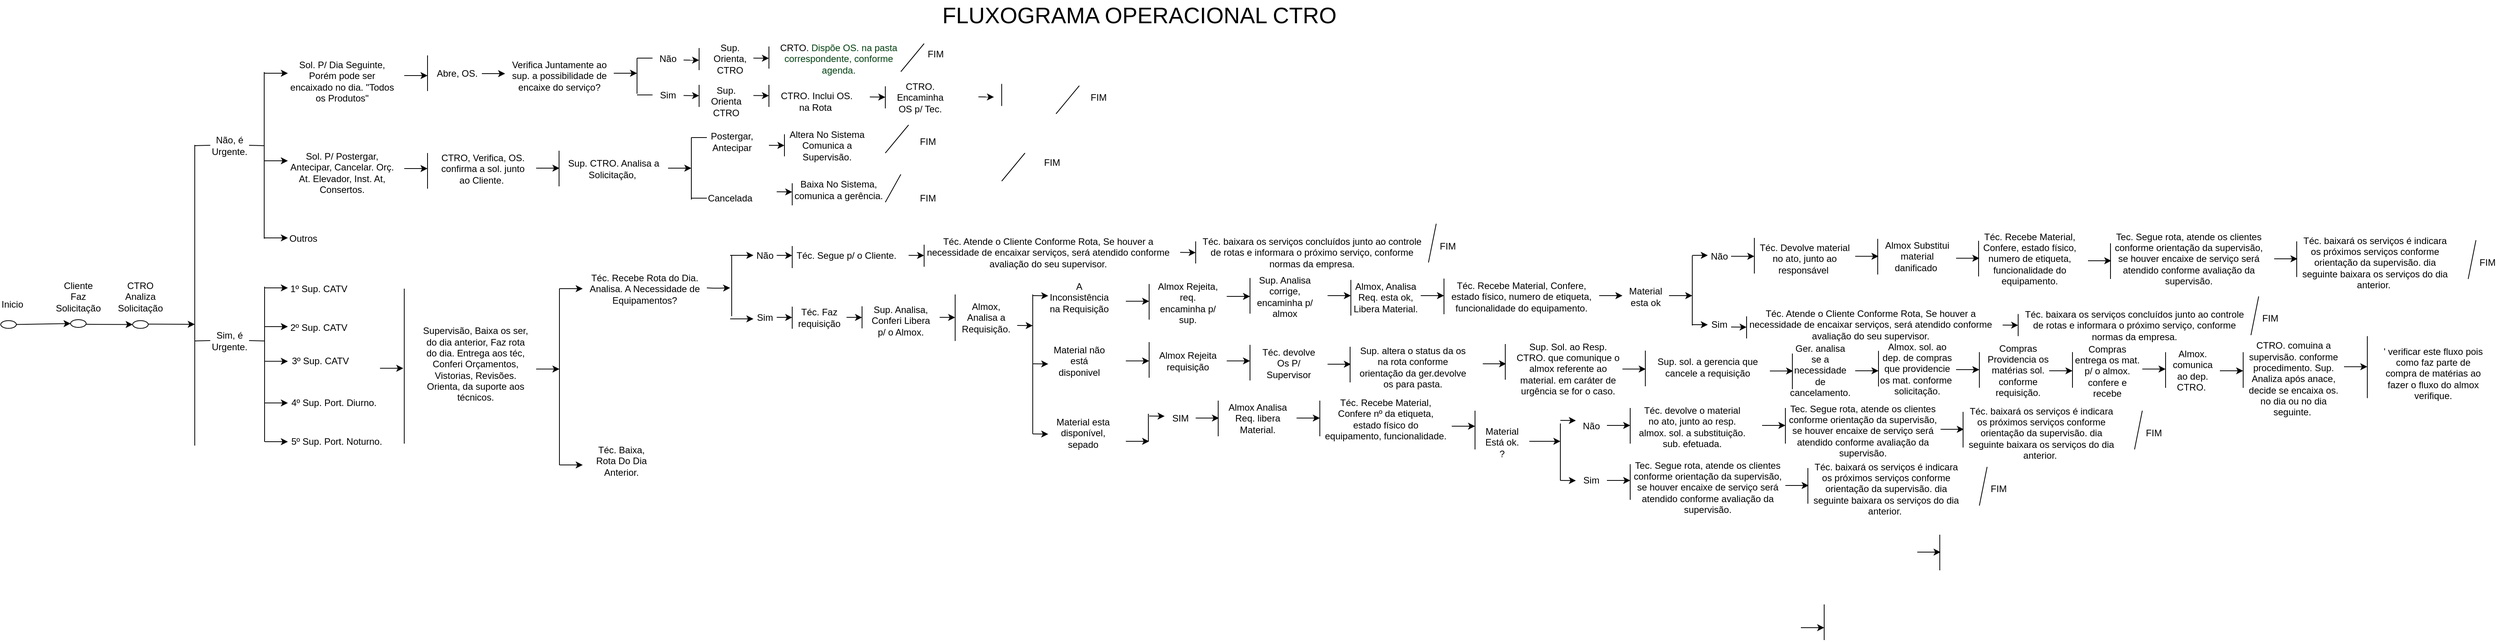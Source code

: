 <mxfile type="github" version="13.1.10" pages="4">
  <diagram id="42789a77-a242-8287-6e28-9cd8cfd52e62" name="Page-1">
    <mxGraphModel grid="1" math="0" pageHeight="2339" pageWidth="3300" pageScale="1" page="1" fold="1" arrows="1" connect="1" tooltips="1" guides="1" gridSize="10" dy="621" dx="1195" background="#ffffff" shadow="0">
      <root>
        <mxCell id="0" />
        <mxCell id="1" parent="0" />
        <mxCell id="uc1aDl2WZFb7yHckePc8-2" value="" parent="1" edge="1" style="endArrow=none;html=1;">
          <mxGeometry height="50" width="50" as="geometry" relative="1">
            <mxPoint as="sourcePoint" y="575" x="270" />
            <mxPoint as="targetPoint" y="187" x="270" />
          </mxGeometry>
        </mxCell>
        <mxCell id="uc1aDl2WZFb7yHckePc8-4" value="Inicio" parent="1" style="text;html=1;strokeColor=none;fillColor=none;align=center;verticalAlign=middle;whiteSpace=wrap;rounded=0;" vertex="1">
          <mxGeometry height="20" width="30" as="geometry" y="382.5" x="20" />
        </mxCell>
        <mxCell id="uc1aDl2WZFb7yHckePc8-9" value="" parent="1" style="ellipse;whiteSpace=wrap;html=1;" vertex="1">
          <mxGeometry height="10" width="20" as="geometry" y="413.75" x="20" />
        </mxCell>
        <mxCell id="uc1aDl2WZFb7yHckePc8-10" value="" parent="1" edge="1" style="endArrow=classic;html=1;entryX=0;entryY=0.5;entryDx=0;entryDy=0;" target="uc1aDl2WZFb7yHckePc8-11">
          <mxGeometry height="50" width="50" as="geometry" relative="1">
            <mxPoint as="sourcePoint" y="418.75" x="40" />
            <mxPoint as="targetPoint" y="418" x="90" />
          </mxGeometry>
        </mxCell>
        <mxCell id="uc1aDl2WZFb7yHckePc8-11" value="" parent="1" style="ellipse;whiteSpace=wrap;html=1;" vertex="1">
          <mxGeometry height="10" width="20" as="geometry" y="412.5" x="110" />
        </mxCell>
        <mxCell id="uc1aDl2WZFb7yHckePc8-12" value="" parent="1" edge="1" style="endArrow=classic;html=1;entryX=0;entryY=0.5;entryDx=0;entryDy=0;" target="uc1aDl2WZFb7yHckePc8-16">
          <mxGeometry height="50" width="50" as="geometry" relative="1">
            <mxPoint as="sourcePoint" y="418.5" x="130" />
            <mxPoint as="targetPoint" y="418.25" x="170" />
          </mxGeometry>
        </mxCell>
        <mxCell id="uc1aDl2WZFb7yHckePc8-16" value="" parent="1" style="ellipse;whiteSpace=wrap;html=1;" vertex="1">
          <mxGeometry height="10" width="20" as="geometry" y="413.75" x="190" />
        </mxCell>
        <mxCell id="uc1aDl2WZFb7yHckePc8-18" value="" parent="1" edge="1" style="endArrow=none;html=1;">
          <mxGeometry height="50" width="50" as="geometry" relative="1">
            <mxPoint as="sourcePoint" y="188" x="270" />
            <mxPoint as="targetPoint" y="187.5" x="290" />
          </mxGeometry>
        </mxCell>
        <mxCell id="uc1aDl2WZFb7yHckePc8-19" value="" parent="1" edge="1" style="endArrow=none;html=1;">
          <mxGeometry height="50" width="50" as="geometry" relative="1">
            <mxPoint as="sourcePoint" y="308" x="359.5" />
            <mxPoint as="targetPoint" y="93" x="359.5" />
          </mxGeometry>
        </mxCell>
        <mxCell id="uc1aDl2WZFb7yHckePc8-21" value="Sol. P/ Dia Seguinte, Porém pode ser encaixado no dia. &quot;Todos os Produtos&quot;" parent="1" style="text;html=1;strokeColor=none;fillColor=none;align=center;verticalAlign=middle;whiteSpace=wrap;rounded=0;" vertex="1">
          <mxGeometry height="40" width="140" as="geometry" y="85" x="390" />
        </mxCell>
        <mxCell id="uc1aDl2WZFb7yHckePc8-22" value="Sol. P/ Postergar, Antecipar, Cancelar. Orç. At. Elevador, Inst. At, Consertos." parent="1" style="text;html=1;strokeColor=none;fillColor=none;align=center;verticalAlign=middle;whiteSpace=wrap;rounded=0;" vertex="1">
          <mxGeometry height="70" width="140" as="geometry" y="187.5" x="390" />
        </mxCell>
        <mxCell id="uc1aDl2WZFb7yHckePc8-30" value="" parent="1" edge="1" style="endArrow=classic;html=1;">
          <mxGeometry height="50" width="50" as="geometry" relative="1">
            <mxPoint as="sourcePoint" y="94.5" x="360" />
            <mxPoint as="targetPoint" y="94.5" x="390" />
          </mxGeometry>
        </mxCell>
        <mxCell id="uc1aDl2WZFb7yHckePc8-31" value="" parent="1" edge="1" style="endArrow=classic;html=1;">
          <mxGeometry height="50" width="50" as="geometry" relative="1">
            <mxPoint as="sourcePoint" y="207.5" x="360" />
            <mxPoint as="targetPoint" y="207.5" x="390" />
          </mxGeometry>
        </mxCell>
        <mxCell id="v_m7TwtW3ROeePfh2HAw-1" value="" parent="1" edge="1" style="endArrow=classic;html=1;">
          <mxGeometry height="50" width="50" as="geometry" relative="1">
            <mxPoint as="sourcePoint" y="307" x="360" />
            <mxPoint as="targetPoint" y="307" x="390" />
          </mxGeometry>
        </mxCell>
        <mxCell id="v_m7TwtW3ROeePfh2HAw-2" value="Outros" parent="1" style="text;html=1;strokeColor=none;fillColor=none;align=center;verticalAlign=middle;whiteSpace=wrap;rounded=0;" vertex="1">
          <mxGeometry height="20" width="40" as="geometry" y="297.5" x="390" />
        </mxCell>
        <mxCell id="v_m7TwtW3ROeePfh2HAw-4" value="Cliente Faz Solicitação" parent="1" style="text;html=1;strokeColor=none;fillColor=none;align=center;verticalAlign=middle;whiteSpace=wrap;rounded=0;" vertex="1">
          <mxGeometry height="20" width="40" as="geometry" y="372.5" x="100" />
        </mxCell>
        <mxCell id="v_m7TwtW3ROeePfh2HAw-6" value="CTRO Analiza Solicitação" parent="1" style="text;html=1;strokeColor=none;fillColor=none;align=center;verticalAlign=middle;whiteSpace=wrap;rounded=0;" vertex="1">
          <mxGeometry height="20" width="40" as="geometry" y="372.5" x="180" />
        </mxCell>
        <mxCell id="9r6yQ5_XE6KU1Mb98sbQ-2" value="FLUXOGRAMA OPERACIONAL CTRO" parent="1" style="text;html=1;strokeColor=none;fillColor=none;align=center;verticalAlign=middle;whiteSpace=wrap;rounded=0;fontSize=29;" vertex="1">
          <mxGeometry height="40" width="545" as="geometry" x="1215" />
        </mxCell>
        <mxCell id="9r6yQ5_XE6KU1Mb98sbQ-8" parent="1" edge="1" style="edgeStyle=orthogonalEdgeStyle;rounded=0;orthogonalLoop=1;jettySize=auto;html=1;fontSize=29;" source="9r6yQ5_XE6KU1Mb98sbQ-3">
          <mxGeometry as="geometry" relative="1">
            <mxPoint as="targetPoint" y="95" x="670" />
          </mxGeometry>
        </mxCell>
        <mxCell id="9r6yQ5_XE6KU1Mb98sbQ-3" value="Abre, OS.&amp;nbsp;" parent="1" style="text;html=1;strokeColor=none;fillColor=none;align=center;verticalAlign=middle;whiteSpace=wrap;rounded=0;" vertex="1">
          <mxGeometry height="20" width="60" as="geometry" y="85" x="580" />
        </mxCell>
        <mxCell id="9r6yQ5_XE6KU1Mb98sbQ-4" value="" parent="1" edge="1" style="endArrow=classic;html=1;">
          <mxGeometry height="50" width="50" as="geometry" relative="1">
            <mxPoint as="sourcePoint" y="97.5" x="540" />
            <mxPoint as="targetPoint" y="97.5" x="570" />
          </mxGeometry>
        </mxCell>
        <mxCell id="9r6yQ5_XE6KU1Mb98sbQ-5" value="" parent="1" edge="1" style="endArrow=none;html=1;">
          <mxGeometry height="50" width="50" as="geometry" relative="1">
            <mxPoint as="sourcePoint" y="117.5" x="570" />
            <mxPoint as="targetPoint" y="71.5" x="570" />
          </mxGeometry>
        </mxCell>
        <mxCell id="9r6yQ5_XE6KU1Mb98sbQ-10" value="Verifica Juntamente ao sup. a possibilidade de encaixe do serviço?" parent="1" style="text;html=1;strokeColor=none;fillColor=none;align=center;verticalAlign=middle;whiteSpace=wrap;rounded=0;" vertex="1">
          <mxGeometry height="45" width="140" as="geometry" y="75" x="670" />
        </mxCell>
        <mxCell id="9r6yQ5_XE6KU1Mb98sbQ-14" value="" parent="1" edge="1" style="endArrow=classic;html=1;">
          <mxGeometry height="50" width="50" as="geometry" relative="1">
            <mxPoint as="sourcePoint" y="94.5" x="810" />
            <mxPoint as="targetPoint" y="94.5" x="840" />
          </mxGeometry>
        </mxCell>
        <mxCell id="9r6yQ5_XE6KU1Mb98sbQ-15" value="" parent="1" edge="1" style="endArrow=none;html=1;">
          <mxGeometry height="50" width="50" as="geometry" relative="1">
            <mxPoint as="sourcePoint" y="121" x="840" />
            <mxPoint as="targetPoint" y="75" x="840" />
          </mxGeometry>
        </mxCell>
        <mxCell id="9r6yQ5_XE6KU1Mb98sbQ-16" value="" parent="1" edge="1" style="endArrow=none;html=1;fontSize=29;">
          <mxGeometry height="50" width="50" as="geometry" relative="1">
            <mxPoint as="sourcePoint" y="75" x="840" />
            <mxPoint as="targetPoint" y="75" x="860" />
          </mxGeometry>
        </mxCell>
        <mxCell id="9r6yQ5_XE6KU1Mb98sbQ-17" value="" parent="1" edge="1" style="endArrow=none;html=1;fontSize=29;">
          <mxGeometry height="50" width="50" as="geometry" relative="1">
            <mxPoint as="sourcePoint" y="122.5" x="840" />
            <mxPoint as="targetPoint" y="122.5" x="860" />
          </mxGeometry>
        </mxCell>
        <mxCell id="9r6yQ5_XE6KU1Mb98sbQ-18" value="Sim" parent="1" style="text;html=1;strokeColor=none;fillColor=none;align=center;verticalAlign=middle;whiteSpace=wrap;rounded=0;" vertex="1">
          <mxGeometry height="17.5" width="40" as="geometry" y="113.75" x="860" />
        </mxCell>
        <mxCell id="9r6yQ5_XE6KU1Mb98sbQ-19" value="Não" parent="1" style="text;html=1;strokeColor=none;fillColor=none;align=center;verticalAlign=middle;whiteSpace=wrap;rounded=0;" vertex="1">
          <mxGeometry height="17.5" width="40" as="geometry" y="67.5" x="860" />
        </mxCell>
        <mxCell id="9r6yQ5_XE6KU1Mb98sbQ-24" value="" parent="1" edge="1" style="endArrow=classic;html=1;">
          <mxGeometry height="50" width="50" as="geometry" relative="1">
            <mxPoint as="sourcePoint" y="77.5" x="900" />
            <mxPoint as="targetPoint" y="77.75" x="920" />
          </mxGeometry>
        </mxCell>
        <mxCell id="9r6yQ5_XE6KU1Mb98sbQ-25" value="" parent="1" edge="1" style="endArrow=none;html=1;">
          <mxGeometry height="50" width="50" as="geometry" relative="1">
            <mxPoint as="sourcePoint" y="90.5" x="920" />
            <mxPoint as="targetPoint" y="62" x="920" />
          </mxGeometry>
        </mxCell>
        <mxCell id="9r6yQ5_XE6KU1Mb98sbQ-30" value="" parent="1" edge="1" style="endArrow=classic;html=1;">
          <mxGeometry height="50" width="50" as="geometry" relative="1">
            <mxPoint as="sourcePoint" y="123.25" x="900" />
            <mxPoint as="targetPoint" y="123.5" x="920" />
          </mxGeometry>
        </mxCell>
        <mxCell id="9r6yQ5_XE6KU1Mb98sbQ-31" value="" parent="1" edge="1" style="endArrow=none;html=1;">
          <mxGeometry height="50" width="50" as="geometry" relative="1">
            <mxPoint as="sourcePoint" y="138" x="920" />
            <mxPoint as="targetPoint" y="109.5" x="920" />
          </mxGeometry>
        </mxCell>
        <mxCell id="9r6yQ5_XE6KU1Mb98sbQ-33" value="Sup. Orienta CTRO" parent="1" style="text;html=1;strokeColor=none;fillColor=none;align=center;verticalAlign=middle;whiteSpace=wrap;rounded=0;" vertex="1">
          <mxGeometry height="31.25" width="50" as="geometry" y="115" x="930" />
        </mxCell>
        <mxCell id="9r6yQ5_XE6KU1Mb98sbQ-34" value="Sup. Orienta, CTRO" parent="1" style="text;html=1;strokeColor=none;fillColor=none;align=center;verticalAlign=middle;whiteSpace=wrap;rounded=0;" vertex="1">
          <mxGeometry height="32.5" width="60" as="geometry" y="60" x="930" />
        </mxCell>
        <mxCell id="9r6yQ5_XE6KU1Mb98sbQ-35" value="CTRO. Encaminha OS p/ Tec." parent="1" style="text;html=1;strokeColor=none;fillColor=none;align=center;verticalAlign=middle;whiteSpace=wrap;rounded=0;" vertex="1">
          <mxGeometry height="40" width="70" as="geometry" y="106.25" x="1170" />
        </mxCell>
        <mxCell id="9r6yQ5_XE6KU1Mb98sbQ-36" value="&amp;nbsp;CTRO. Inclui OS. na Rota" parent="1" style="text;html=1;strokeColor=none;fillColor=none;align=center;verticalAlign=middle;whiteSpace=wrap;rounded=0;" vertex="1">
          <mxGeometry height="40" width="100" as="geometry" y="110.63" x="1020" />
        </mxCell>
        <mxCell id="9r6yQ5_XE6KU1Mb98sbQ-37" value="" parent="1" edge="1" style="endArrow=classic;html=1;">
          <mxGeometry height="50" width="50" as="geometry" relative="1">
            <mxPoint as="sourcePoint" y="123.25" x="990" />
            <mxPoint as="targetPoint" y="123.5" x="1010" />
          </mxGeometry>
        </mxCell>
        <mxCell id="9r6yQ5_XE6KU1Mb98sbQ-38" value="" parent="1" edge="1" style="endArrow=none;html=1;">
          <mxGeometry height="50" width="50" as="geometry" relative="1">
            <mxPoint as="sourcePoint" y="138" x="1010" />
            <mxPoint as="targetPoint" y="109.5" x="1010" />
          </mxGeometry>
        </mxCell>
        <mxCell id="9r6yQ5_XE6KU1Mb98sbQ-42" value="" parent="1" edge="1" style="endArrow=classic;html=1;">
          <mxGeometry height="50" width="50" as="geometry" relative="1">
            <mxPoint as="sourcePoint" y="75" x="990" />
            <mxPoint as="targetPoint" y="75.25" x="1010" />
          </mxGeometry>
        </mxCell>
        <mxCell id="9r6yQ5_XE6KU1Mb98sbQ-43" value="" parent="1" edge="1" style="endArrow=none;html=1;">
          <mxGeometry height="50" width="50" as="geometry" relative="1">
            <mxPoint as="sourcePoint" y="88.5" x="1010" />
            <mxPoint as="targetPoint" y="60" x="1010" />
          </mxGeometry>
        </mxCell>
        <mxCell id="9r6yQ5_XE6KU1Mb98sbQ-44" value="" parent="1" edge="1" style="endArrow=classic;html=1;">
          <mxGeometry height="50" width="50" as="geometry" relative="1">
            <mxPoint as="sourcePoint" y="125.13" x="1140" />
            <mxPoint as="targetPoint" y="125.38" x="1160" />
          </mxGeometry>
        </mxCell>
        <mxCell id="9r6yQ5_XE6KU1Mb98sbQ-45" value="" parent="1" edge="1" style="endArrow=none;html=1;">
          <mxGeometry height="50" width="50" as="geometry" relative="1">
            <mxPoint as="sourcePoint" y="139.88" x="1160" />
            <mxPoint as="targetPoint" y="111.38" x="1160" />
          </mxGeometry>
        </mxCell>
        <mxCell id="XWmnxbT3tjLZ1vYqQ-oa-1" value="" parent="1" edge="1" style="endArrow=classic;html=1;">
          <mxGeometry height="50" width="50" as="geometry" relative="1">
            <mxPoint as="sourcePoint" y="125" x="1280" />
            <mxPoint as="targetPoint" y="125.25" x="1300" />
          </mxGeometry>
        </mxCell>
        <mxCell id="XWmnxbT3tjLZ1vYqQ-oa-2" value="" parent="1" edge="1" style="endArrow=none;html=1;">
          <mxGeometry height="50" width="50" as="geometry" relative="1">
            <mxPoint as="sourcePoint" y="136.75" x="1310" />
            <mxPoint as="targetPoint" y="108.25" x="1310" />
          </mxGeometry>
        </mxCell>
        <mxCell id="XWmnxbT3tjLZ1vYqQ-oa-4" value="CRTO.&lt;font color=&quot;#004010&quot;&gt; Dispõe OS. na pasta correspondente, conforme agenda.&lt;/font&gt;" parent="1" style="text;html=1;strokeColor=none;fillColor=none;align=center;verticalAlign=middle;whiteSpace=wrap;rounded=0;" vertex="1">
          <mxGeometry height="53.75" width="180" as="geometry" y="49.38" x="1010" />
        </mxCell>
        <mxCell id="XWmnxbT3tjLZ1vYqQ-oa-10" value="" parent="1" edge="1" style="endArrow=none;html=1;">
          <mxGeometry height="50" width="50" as="geometry" relative="1">
            <mxPoint as="sourcePoint" y="146.88" x="1380" />
            <mxPoint as="targetPoint" y="110.63" x="1410" />
          </mxGeometry>
        </mxCell>
        <mxCell id="XWmnxbT3tjLZ1vYqQ-oa-11" value="FIM" parent="1" style="text;html=1;strokeColor=none;fillColor=none;align=center;verticalAlign=middle;whiteSpace=wrap;rounded=0;" vertex="1">
          <mxGeometry height="30" width="50" as="geometry" y="110.63" x="1410" />
        </mxCell>
        <mxCell id="XWmnxbT3tjLZ1vYqQ-oa-12" value="" parent="1" edge="1" style="endArrow=none;html=1;">
          <mxGeometry height="50" width="50" as="geometry" relative="1">
            <mxPoint as="sourcePoint" y="233.75" x="1310" />
            <mxPoint as="targetPoint" y="197.5" x="1340" />
          </mxGeometry>
        </mxCell>
        <mxCell id="XWmnxbT3tjLZ1vYqQ-oa-14" value="FIM" parent="1" style="text;html=1;strokeColor=none;fillColor=none;align=center;verticalAlign=middle;whiteSpace=wrap;rounded=0;" vertex="1">
          <mxGeometry height="30" width="50" as="geometry" y="195" x="1350" />
        </mxCell>
        <mxCell id="cPj9RKFQusdOc-EY2o44-1" value="" parent="1" edge="1" style="endArrow=none;html=1;">
          <mxGeometry height="50" width="50" as="geometry" relative="1">
            <mxPoint as="sourcePoint" y="92.5" x="1180" />
            <mxPoint as="targetPoint" y="56.25" x="1210" />
          </mxGeometry>
        </mxCell>
        <mxCell id="cPj9RKFQusdOc-EY2o44-2" value="FIM" parent="1" style="text;html=1;strokeColor=none;fillColor=none;align=center;verticalAlign=middle;whiteSpace=wrap;rounded=0;" vertex="1">
          <mxGeometry height="30" width="50" as="geometry" y="55" x="1200" />
        </mxCell>
        <mxCell id="7BaA20luYWvMfoN9ew5F-1" value="" parent="1" edge="1" style="endArrow=classic;html=1;">
          <mxGeometry height="50" width="50" as="geometry" relative="1">
            <mxPoint as="sourcePoint" y="217" x="710" />
            <mxPoint as="targetPoint" y="217" x="740" />
          </mxGeometry>
        </mxCell>
        <mxCell id="7BaA20luYWvMfoN9ew5F-2" value="" parent="1" edge="1" style="endArrow=none;html=1;">
          <mxGeometry height="50" width="50" as="geometry" relative="1">
            <mxPoint as="sourcePoint" y="240.5" x="739.5" />
            <mxPoint as="targetPoint" y="194.5" x="739.5" />
          </mxGeometry>
        </mxCell>
        <mxCell id="7bfzUtcLe6RFUD6rCWvY-1" value="Sup. CTRO. Analisa a Solicitação,&amp;nbsp;" parent="1" style="text;html=1;strokeColor=none;fillColor=none;align=center;verticalAlign=middle;whiteSpace=wrap;rounded=0;" vertex="1">
          <mxGeometry height="40" width="140" as="geometry" y="197.5" x="740" />
        </mxCell>
        <mxCell id="7bfzUtcLe6RFUD6rCWvY-2" value="CTRO, Verifica, OS. confirma a sol. junto ao Cliente.&amp;nbsp;" parent="1" style="text;html=1;strokeColor=none;fillColor=none;align=center;verticalAlign=middle;whiteSpace=wrap;rounded=0;" vertex="1">
          <mxGeometry height="60" width="122.5" as="geometry" y="187.5" x="580" />
        </mxCell>
        <mxCell id="7bfzUtcLe6RFUD6rCWvY-4" value="" parent="1" edge="1" style="endArrow=classic;html=1;">
          <mxGeometry height="50" width="50" as="geometry" relative="1">
            <mxPoint as="sourcePoint" y="217.5" x="540" />
            <mxPoint as="targetPoint" y="217.5" x="570" />
          </mxGeometry>
        </mxCell>
        <mxCell id="7bfzUtcLe6RFUD6rCWvY-5" value="" parent="1" edge="1" style="endArrow=none;html=1;">
          <mxGeometry height="50" width="50" as="geometry" relative="1">
            <mxPoint as="sourcePoint" y="243.5" x="570" />
            <mxPoint as="targetPoint" y="197.5" x="570" />
          </mxGeometry>
        </mxCell>
        <mxCell id="o2l1VY3LRS6g5cDFKKmf-8" value="" parent="1" edge="1" style="endArrow=classic;html=1;">
          <mxGeometry height="50" width="50" as="geometry" relative="1">
            <mxPoint as="sourcePoint" y="217" x="880" />
            <mxPoint as="targetPoint" y="217" x="910" />
          </mxGeometry>
        </mxCell>
        <mxCell id="o2l1VY3LRS6g5cDFKKmf-9" value="" parent="1" edge="1" style="endArrow=none;html=1;">
          <mxGeometry height="50" width="50" as="geometry" relative="1">
            <mxPoint as="sourcePoint" y="257.5" x="910" />
            <mxPoint as="targetPoint" y="177.5" x="910" />
          </mxGeometry>
        </mxCell>
        <mxCell id="o2l1VY3LRS6g5cDFKKmf-12" value="Postergar, Antecipar" parent="1" style="text;html=1;strokeColor=none;fillColor=none;align=center;verticalAlign=middle;whiteSpace=wrap;rounded=0;" vertex="1">
          <mxGeometry height="40" width="65" as="geometry" y="162.5" x="930" />
        </mxCell>
        <mxCell id="o2l1VY3LRS6g5cDFKKmf-13" value="Cancelada" parent="1" style="text;html=1;strokeColor=none;fillColor=none;align=center;verticalAlign=middle;whiteSpace=wrap;rounded=0;" vertex="1">
          <mxGeometry height="27.5" width="60" as="geometry" y="242.5" x="930" />
        </mxCell>
        <mxCell id="o2l1VY3LRS6g5cDFKKmf-19" value="" parent="1" edge="1" style="endArrow=none;html=1;fontSize=29;">
          <mxGeometry height="50" width="50" as="geometry" relative="1">
            <mxPoint as="sourcePoint" y="255.75" x="910" />
            <mxPoint as="targetPoint" y="255.75" x="930" />
          </mxGeometry>
        </mxCell>
        <mxCell id="o2l1VY3LRS6g5cDFKKmf-20" value="" parent="1" edge="1" style="endArrow=none;html=1;fontSize=29;">
          <mxGeometry height="50" width="50" as="geometry" relative="1">
            <mxPoint as="sourcePoint" y="177.5" x="910" />
            <mxPoint as="targetPoint" y="177.5" x="930" />
          </mxGeometry>
        </mxCell>
        <mxCell id="o2l1VY3LRS6g5cDFKKmf-21" value="" parent="1" edge="1" style="endArrow=classic;html=1;">
          <mxGeometry height="50" width="50" as="geometry" relative="1">
            <mxPoint as="sourcePoint" y="247.5" x="1020" />
            <mxPoint as="targetPoint" y="247.75" x="1040" />
          </mxGeometry>
        </mxCell>
        <mxCell id="o2l1VY3LRS6g5cDFKKmf-22" value="" parent="1" edge="1" style="endArrow=none;html=1;">
          <mxGeometry height="50" width="50" as="geometry" relative="1">
            <mxPoint as="sourcePoint" y="265" x="1040" />
            <mxPoint as="targetPoint" y="236.5" x="1040" />
          </mxGeometry>
        </mxCell>
        <mxCell id="o2l1VY3LRS6g5cDFKKmf-23" value="Baixa No Sistema, comunica a gerência." parent="1" style="text;html=1;strokeColor=none;fillColor=none;align=center;verticalAlign=middle;whiteSpace=wrap;rounded=0;" vertex="1">
          <mxGeometry height="40" width="120" as="geometry" y="225" x="1040" />
        </mxCell>
        <mxCell id="o2l1VY3LRS6g5cDFKKmf-24" value="" parent="1" edge="1" style="endArrow=classic;html=1;">
          <mxGeometry height="50" width="50" as="geometry" relative="1">
            <mxPoint as="sourcePoint" y="187.5" x="1010" />
            <mxPoint as="targetPoint" y="187.75" x="1030" />
          </mxGeometry>
        </mxCell>
        <mxCell id="o2l1VY3LRS6g5cDFKKmf-25" value="" parent="1" edge="1" style="endArrow=none;html=1;">
          <mxGeometry height="50" width="50" as="geometry" relative="1">
            <mxPoint as="sourcePoint" y="201.75" x="1030" />
            <mxPoint as="targetPoint" y="173.25" x="1030" />
          </mxGeometry>
        </mxCell>
        <mxCell id="o2l1VY3LRS6g5cDFKKmf-27" value="Altera No Sistema Comunica a Supervisão." parent="1" style="text;html=1;strokeColor=none;fillColor=none;align=center;verticalAlign=middle;whiteSpace=wrap;rounded=0;" vertex="1">
          <mxGeometry height="40" width="110" as="geometry" y="167.5" x="1030" />
        </mxCell>
        <mxCell id="o2l1VY3LRS6g5cDFKKmf-28" value="" parent="1" edge="1" style="endArrow=none;html=1;">
          <mxGeometry height="50" width="50" as="geometry" relative="1">
            <mxPoint as="sourcePoint" y="261" x="1160" />
            <mxPoint as="targetPoint" y="225" x="1180" />
          </mxGeometry>
        </mxCell>
        <mxCell id="o2l1VY3LRS6g5cDFKKmf-29" value="" parent="1" edge="1" style="endArrow=none;html=1;">
          <mxGeometry height="50" width="50" as="geometry" relative="1">
            <mxPoint as="sourcePoint" y="197.5" x="1160" />
            <mxPoint as="targetPoint" y="161.25" x="1190" />
          </mxGeometry>
        </mxCell>
        <mxCell id="o2l1VY3LRS6g5cDFKKmf-30" value="FIM" parent="1" style="text;html=1;strokeColor=none;fillColor=none;align=center;verticalAlign=middle;whiteSpace=wrap;rounded=0;" vertex="1">
          <mxGeometry height="30" width="50" as="geometry" y="167.5" x="1190" />
        </mxCell>
        <mxCell id="o2l1VY3LRS6g5cDFKKmf-31" value="FIM" parent="1" style="text;html=1;strokeColor=none;fillColor=none;align=center;verticalAlign=middle;whiteSpace=wrap;rounded=0;" vertex="1">
          <mxGeometry height="30" width="50" as="geometry" y="241.25" x="1190" />
        </mxCell>
        <mxCell id="CP50LfMuFyxSBHZw2Znx-5" value="" parent="1" edge="1" style="endArrow=none;html=1;">
          <mxGeometry height="50" width="50" as="geometry" relative="1">
            <mxPoint as="sourcePoint" y="187.5" x="340" />
            <mxPoint as="targetPoint" y="188" x="360" />
          </mxGeometry>
        </mxCell>
        <mxCell id="CP50LfMuFyxSBHZw2Znx-6" value="Não, é Urgente." parent="1" style="text;html=1;strokeColor=none;fillColor=none;align=center;verticalAlign=middle;whiteSpace=wrap;rounded=0;" vertex="1">
          <mxGeometry height="30" width="60" as="geometry" y="172.5" x="285" />
        </mxCell>
        <mxCell id="CP50LfMuFyxSBHZw2Znx-7" value="Sim, é Urgente." parent="1" style="text;html=1;strokeColor=none;fillColor=none;align=center;verticalAlign=middle;whiteSpace=wrap;rounded=0;" vertex="1">
          <mxGeometry height="32.5" width="50" as="geometry" y="423.75" x="290" />
        </mxCell>
        <mxCell id="CP50LfMuFyxSBHZw2Znx-20" value="" parent="1" edge="1" style="endArrow=classic;html=1;entryX=0;entryY=0.5;entryDx=0;entryDy=0;">
          <mxGeometry height="50" width="50" as="geometry" relative="1">
            <mxPoint as="sourcePoint" y="418.25" x="210" />
            <mxPoint as="targetPoint" y="418.5" x="270" />
          </mxGeometry>
        </mxCell>
        <mxCell id="CP50LfMuFyxSBHZw2Znx-22" value="" parent="1" edge="1" style="endArrow=none;html=1;">
          <mxGeometry height="50" width="50" as="geometry" relative="1">
            <mxPoint as="sourcePoint" y="440" x="270" />
            <mxPoint as="targetPoint" y="439.5" x="290" />
          </mxGeometry>
        </mxCell>
        <mxCell id="CP50LfMuFyxSBHZw2Znx-23" value="" parent="1" edge="1" style="endArrow=none;html=1;">
          <mxGeometry height="50" width="50" as="geometry" relative="1">
            <mxPoint as="sourcePoint" y="439.5" x="340" />
            <mxPoint as="targetPoint" y="440" x="360" />
          </mxGeometry>
        </mxCell>
        <mxCell id="CP50LfMuFyxSBHZw2Znx-25" value="" parent="1" edge="1" style="endArrow=none;html=1;">
          <mxGeometry height="50" width="50" as="geometry" relative="1">
            <mxPoint as="sourcePoint" y="570" x="360" />
            <mxPoint as="targetPoint" y="370" x="360" />
          </mxGeometry>
        </mxCell>
        <mxCell id="CP50LfMuFyxSBHZw2Znx-26" value="" parent="1" edge="1" style="endArrow=classic;html=1;">
          <mxGeometry height="50" width="50" as="geometry" relative="1">
            <mxPoint as="sourcePoint" y="371.5" x="360" />
            <mxPoint as="targetPoint" y="371.5" x="390" />
          </mxGeometry>
        </mxCell>
        <mxCell id="CP50LfMuFyxSBHZw2Znx-27" value="2º Sup. CATV" parent="1" style="text;html=1;strokeColor=none;fillColor=none;align=center;verticalAlign=middle;whiteSpace=wrap;rounded=0;" vertex="1">
          <mxGeometry height="20" width="80" as="geometry" y="412.5" x="390" />
        </mxCell>
        <mxCell id="CP50LfMuFyxSBHZw2Znx-28" value="3º Sup. CATV" parent="1" style="text;html=1;strokeColor=none;fillColor=none;align=center;verticalAlign=middle;whiteSpace=wrap;rounded=0;" vertex="1">
          <mxGeometry height="20" width="77.5" as="geometry" y="456.25" x="392.5" />
        </mxCell>
        <mxCell id="CP50LfMuFyxSBHZw2Znx-33" value="5º Sup. Port. Noturno." parent="1" style="text;html=1;strokeColor=none;fillColor=none;align=center;verticalAlign=middle;whiteSpace=wrap;rounded=0;" vertex="1">
          <mxGeometry height="20" width="126.25" as="geometry" y="560" x="390" />
        </mxCell>
        <mxCell id="CP50LfMuFyxSBHZw2Znx-30" value="4º Sup. Port. Diurno." parent="1" style="text;html=1;strokeColor=none;fillColor=none;align=center;verticalAlign=middle;whiteSpace=wrap;rounded=0;" vertex="1">
          <mxGeometry height="20" width="118.75" as="geometry" y="510" x="390" />
        </mxCell>
        <mxCell id="CP50LfMuFyxSBHZw2Znx-32" value="1º Sup. CATV" parent="1" style="text;html=1;strokeColor=none;fillColor=none;align=center;verticalAlign=middle;whiteSpace=wrap;rounded=0;" vertex="1">
          <mxGeometry height="20" width="80" as="geometry" y="362.5" x="390" />
        </mxCell>
        <mxCell id="CP50LfMuFyxSBHZw2Znx-35" value="" parent="1" edge="1" style="endArrow=classic;html=1;">
          <mxGeometry height="50" width="50" as="geometry" relative="1">
            <mxPoint as="sourcePoint" y="421.5" x="360" />
            <mxPoint as="targetPoint" y="421.5" x="390" />
          </mxGeometry>
        </mxCell>
        <mxCell id="CP50LfMuFyxSBHZw2Znx-36" value="" parent="1" edge="1" style="endArrow=classic;html=1;">
          <mxGeometry height="50" width="50" as="geometry" relative="1">
            <mxPoint as="sourcePoint" y="466.25" x="360" />
            <mxPoint as="targetPoint" y="466.25" x="390" />
          </mxGeometry>
        </mxCell>
        <mxCell id="CP50LfMuFyxSBHZw2Znx-37" value="" parent="1" edge="1" style="endArrow=classic;html=1;">
          <mxGeometry height="50" width="50" as="geometry" relative="1">
            <mxPoint as="sourcePoint" y="520" x="360" />
            <mxPoint as="targetPoint" y="520" x="390" />
          </mxGeometry>
        </mxCell>
        <mxCell id="CP50LfMuFyxSBHZw2Znx-38" value="" parent="1" edge="1" style="endArrow=classic;html=1;">
          <mxGeometry height="50" width="50" as="geometry" relative="1">
            <mxPoint as="sourcePoint" y="570" x="360" />
            <mxPoint as="targetPoint" y="570" x="390" />
          </mxGeometry>
        </mxCell>
        <mxCell id="CP50LfMuFyxSBHZw2Znx-39" value="" parent="1" edge="1" style="endArrow=none;html=1;">
          <mxGeometry height="50" width="50" as="geometry" relative="1">
            <mxPoint as="sourcePoint" y="572.5" x="540" />
            <mxPoint as="targetPoint" y="372.5" x="540" />
          </mxGeometry>
        </mxCell>
        <mxCell id="CP50LfMuFyxSBHZw2Znx-41" value="" parent="1" edge="1" style="endArrow=classic;html=1;">
          <mxGeometry height="50" width="50" as="geometry" relative="1">
            <mxPoint as="sourcePoint" y="475.25" x="508.75" />
            <mxPoint as="targetPoint" y="475.25" x="538.75" />
          </mxGeometry>
        </mxCell>
        <mxCell id="CP50LfMuFyxSBHZw2Znx-42" value="Supervisão, Baixa os ser, do dia anterior, Faz rota do dia. Entrega aos téc, Conferi Orçamentos, Vistorias, Revisões. Orienta, da suporte aos técnicos." parent="1" style="text;html=1;strokeColor=none;fillColor=none;align=center;verticalAlign=middle;whiteSpace=wrap;rounded=0;" vertex="1">
          <mxGeometry height="100" width="137.5" as="geometry" y="420" x="562.5" />
        </mxCell>
        <mxCell id="CP50LfMuFyxSBHZw2Znx-43" value="" parent="1" edge="1" style="endArrow=none;html=1;">
          <mxGeometry height="50" width="50" as="geometry" relative="1">
            <mxPoint as="sourcePoint" y="600" x="740" />
            <mxPoint as="targetPoint" y="372.5" x="740" />
          </mxGeometry>
        </mxCell>
        <mxCell id="CP50LfMuFyxSBHZw2Znx-44" value="" parent="1" edge="1" style="endArrow=classic;html=1;">
          <mxGeometry height="50" width="50" as="geometry" relative="1">
            <mxPoint as="sourcePoint" y="372.5" x="740" />
            <mxPoint as="targetPoint" y="372.5" x="770" />
          </mxGeometry>
        </mxCell>
        <mxCell id="CP50LfMuFyxSBHZw2Znx-45" value="Téc. Recebe Rota do Dia. Analisa. A Necessidade de Equipamentos?" parent="1" style="text;html=1;strokeColor=none;fillColor=none;align=center;verticalAlign=middle;whiteSpace=wrap;rounded=0;" vertex="1">
          <mxGeometry height="65" width="160" as="geometry" y="340" x="770" />
        </mxCell>
        <mxCell id="CP50LfMuFyxSBHZw2Znx-47" value="" parent="1" edge="1" style="endArrow=none;html=1;">
          <mxGeometry height="50" width="50" as="geometry" relative="1">
            <mxPoint as="sourcePoint" y="408" x="962" />
            <mxPoint as="targetPoint" y="330" x="962" />
            <Array as="points">
              <mxPoint y="377.5" x="962" />
            </Array>
          </mxGeometry>
        </mxCell>
        <mxCell id="CP50LfMuFyxSBHZw2Znx-49" value="" parent="1" edge="1" style="endArrow=classic;html=1;">
          <mxGeometry height="50" width="50" as="geometry" relative="1">
            <mxPoint as="sourcePoint" y="371.5" x="930" />
            <mxPoint as="targetPoint" y="371.5" x="960" />
            <Array as="points">
              <mxPoint y="372" x="940" />
            </Array>
          </mxGeometry>
        </mxCell>
        <mxCell id="CP50LfMuFyxSBHZw2Znx-50" value="" parent="1" edge="1" style="endArrow=classic;html=1;">
          <mxGeometry height="50" width="50" as="geometry" relative="1">
            <mxPoint as="sourcePoint" y="476.25" x="710" />
            <mxPoint as="targetPoint" y="476.25" x="740" />
          </mxGeometry>
        </mxCell>
        <mxCell id="CP50LfMuFyxSBHZw2Znx-52" value="" parent="1" edge="1" style="endArrow=classic;html=1;">
          <mxGeometry height="50" width="50" as="geometry" relative="1">
            <mxPoint as="sourcePoint" y="329.5" x="960" />
            <mxPoint as="targetPoint" y="329.5" x="990" />
          </mxGeometry>
        </mxCell>
        <mxCell id="CP50LfMuFyxSBHZw2Znx-53" value="Não" parent="1" style="text;html=1;strokeColor=none;fillColor=none;align=center;verticalAlign=middle;whiteSpace=wrap;rounded=0;" vertex="1">
          <mxGeometry height="20" width="30" as="geometry" y="320" x="990" />
        </mxCell>
        <mxCell id="CP50LfMuFyxSBHZw2Znx-55" value="Sim" parent="1" style="text;html=1;strokeColor=none;fillColor=none;align=center;verticalAlign=middle;whiteSpace=wrap;rounded=0;" vertex="1">
          <mxGeometry height="20" width="30" as="geometry" y="400" x="990" />
        </mxCell>
        <mxCell id="CP50LfMuFyxSBHZw2Znx-56" value="" parent="1" edge="1" style="endArrow=classic;html=1;">
          <mxGeometry height="50" width="50" as="geometry" relative="1">
            <mxPoint as="sourcePoint" y="411.5" x="960" />
            <mxPoint as="targetPoint" y="411.5" x="990" />
          </mxGeometry>
        </mxCell>
        <mxCell id="CP50LfMuFyxSBHZw2Znx-60" value="" parent="1" edge="1" style="endArrow=classic;html=1;">
          <mxGeometry height="50" width="50" as="geometry" relative="1">
            <mxPoint as="sourcePoint" y="329.5" x="1020" />
            <mxPoint as="targetPoint" y="329.75" x="1040" />
          </mxGeometry>
        </mxCell>
        <mxCell id="CP50LfMuFyxSBHZw2Znx-61" value="" parent="1" edge="1" style="endArrow=none;html=1;">
          <mxGeometry height="50" width="50" as="geometry" relative="1">
            <mxPoint as="sourcePoint" y="346" x="1040" />
            <mxPoint as="targetPoint" y="317.5" x="1040" />
          </mxGeometry>
        </mxCell>
        <mxCell id="CP50LfMuFyxSBHZw2Znx-62" value="" parent="1" edge="1" style="endArrow=classic;html=1;">
          <mxGeometry height="50" width="50" as="geometry" relative="1">
            <mxPoint as="sourcePoint" y="409.5" x="1020" />
            <mxPoint as="targetPoint" y="409.75" x="1040" />
          </mxGeometry>
        </mxCell>
        <mxCell id="CP50LfMuFyxSBHZw2Znx-63" value="" parent="1" edge="1" style="endArrow=none;html=1;">
          <mxGeometry height="50" width="50" as="geometry" relative="1">
            <mxPoint as="sourcePoint" y="424.25" x="1040" />
            <mxPoint as="targetPoint" y="395.75" x="1040" />
          </mxGeometry>
        </mxCell>
        <mxCell id="CP50LfMuFyxSBHZw2Znx-64" value="Téc. Segue p/ o Cliente." parent="1" style="text;html=1;strokeColor=none;fillColor=none;align=center;verticalAlign=middle;whiteSpace=wrap;rounded=0;" vertex="1">
          <mxGeometry height="20" width="140" as="geometry" y="320" x="1040" />
        </mxCell>
        <mxCell id="CP50LfMuFyxSBHZw2Znx-65" value="" parent="1" edge="1" style="endArrow=classic;html=1;">
          <mxGeometry height="50" width="50" as="geometry" relative="1">
            <mxPoint as="sourcePoint" y="329.5" x="1190" />
            <mxPoint as="targetPoint" y="329.75" x="1210" />
          </mxGeometry>
        </mxCell>
        <mxCell id="CP50LfMuFyxSBHZw2Znx-66" value="" parent="1" edge="1" style="endArrow=none;html=1;">
          <mxGeometry height="50" width="50" as="geometry" relative="1">
            <mxPoint as="sourcePoint" y="344.25" x="1210" />
            <mxPoint as="targetPoint" y="315.75" x="1210" />
          </mxGeometry>
        </mxCell>
        <mxCell id="CP50LfMuFyxSBHZw2Znx-67" value="Téc. Atende o Cliente Conforme Rota, Se houver a necessidade de encaixar serviços, será atendido conforme avaliação do seu supervisor." parent="1" style="text;html=1;strokeColor=none;fillColor=none;align=center;verticalAlign=middle;whiteSpace=wrap;rounded=0;" vertex="1">
          <mxGeometry height="57.5" width="320" as="geometry" y="297.5" x="1210" />
        </mxCell>
        <mxCell id="CP50LfMuFyxSBHZw2Znx-69" value="" parent="1" edge="1" style="endArrow=classic;html=1;">
          <mxGeometry height="50" width="50" as="geometry" relative="1">
            <mxPoint as="sourcePoint" y="325.75" x="1540" />
            <mxPoint as="targetPoint" y="326" x="1560" />
          </mxGeometry>
        </mxCell>
        <mxCell id="CP50LfMuFyxSBHZw2Znx-70" value="" parent="1" edge="1" style="endArrow=none;html=1;">
          <mxGeometry height="50" width="50" as="geometry" relative="1">
            <mxPoint as="sourcePoint" y="340" x="1560" />
            <mxPoint as="targetPoint" y="311.5" x="1560" />
          </mxGeometry>
        </mxCell>
        <mxCell id="CP50LfMuFyxSBHZw2Znx-71" value="Téc. baixara os serviços concluídos junto ao controle de rotas e informara o próximo serviço, conforme normas da empresa." parent="1" style="text;html=1;strokeColor=none;fillColor=none;align=center;verticalAlign=middle;whiteSpace=wrap;rounded=0;" vertex="1">
          <mxGeometry height="65" width="300" as="geometry" y="293.75" x="1560" />
        </mxCell>
        <mxCell id="CP50LfMuFyxSBHZw2Znx-72" value="Téc. Faz requisição" parent="1" style="text;html=1;strokeColor=none;fillColor=none;align=center;verticalAlign=middle;whiteSpace=wrap;rounded=0;" vertex="1">
          <mxGeometry height="20" width="50" as="geometry" y="400" x="1050" />
        </mxCell>
        <mxCell id="CP50LfMuFyxSBHZw2Znx-73" value="" parent="1" edge="1" style="endArrow=classic;html=1;">
          <mxGeometry height="50" width="50" as="geometry" relative="1">
            <mxPoint as="sourcePoint" y="409.5" x="1110" />
            <mxPoint as="targetPoint" y="409.75" x="1130" />
          </mxGeometry>
        </mxCell>
        <mxCell id="CP50LfMuFyxSBHZw2Znx-74" value="" parent="1" edge="1" style="endArrow=none;html=1;">
          <mxGeometry height="50" width="50" as="geometry" relative="1">
            <mxPoint as="sourcePoint" y="423.75" x="1130" />
            <mxPoint as="targetPoint" y="395.25" x="1130" />
          </mxGeometry>
        </mxCell>
        <mxCell id="CP50LfMuFyxSBHZw2Znx-77" value="Sup. Analisa, Conferi Libera p/ o Almox." parent="1" style="text;html=1;strokeColor=none;fillColor=none;align=center;verticalAlign=middle;whiteSpace=wrap;rounded=0;" vertex="1">
          <mxGeometry height="42.5" width="80" as="geometry" y="392.5" x="1140" />
        </mxCell>
        <mxCell id="CP50LfMuFyxSBHZw2Znx-80" value="" parent="1" edge="1" style="endArrow=classic;html=1;">
          <mxGeometry height="50" width="50" as="geometry" relative="1">
            <mxPoint as="sourcePoint" y="409.5" x="1230" />
            <mxPoint as="targetPoint" y="409.75" x="1250" />
          </mxGeometry>
        </mxCell>
        <mxCell id="CP50LfMuFyxSBHZw2Znx-81" value="" parent="1" edge="1" style="endArrow=none;html=1;">
          <mxGeometry height="50" width="50" as="geometry" relative="1">
            <mxPoint as="sourcePoint" y="440" x="1250" />
            <mxPoint as="targetPoint" y="380" x="1250" />
          </mxGeometry>
        </mxCell>
        <mxCell id="CP50LfMuFyxSBHZw2Znx-82" value="Almox, Analisa a Requisição." parent="1" style="text;html=1;strokeColor=none;fillColor=none;align=center;verticalAlign=middle;whiteSpace=wrap;rounded=0;" vertex="1">
          <mxGeometry height="42.5" width="60" as="geometry" y="388.75" x="1260" />
        </mxCell>
        <mxCell id="I5sMSCQiwnwnEj7dxC86-1" value="" parent="1" edge="1" style="endArrow=none;html=1;">
          <mxGeometry height="50" width="50" as="geometry" relative="1">
            <mxPoint as="sourcePoint" y="560" x="1350" />
            <mxPoint as="targetPoint" y="380" x="1350" />
          </mxGeometry>
        </mxCell>
        <mxCell id="I5sMSCQiwnwnEj7dxC86-2" value="" parent="1" edge="1" style="endArrow=classic;html=1;">
          <mxGeometry height="50" width="50" as="geometry" relative="1">
            <mxPoint as="sourcePoint" y="420" x="1330" />
            <mxPoint as="targetPoint" y="420.25" x="1350" />
          </mxGeometry>
        </mxCell>
        <mxCell id="I5sMSCQiwnwnEj7dxC86-4" value="" parent="1" edge="1" style="endArrow=classic;html=1;">
          <mxGeometry height="50" width="50" as="geometry" relative="1">
            <mxPoint as="sourcePoint" y="381.5" x="1350" />
            <mxPoint as="targetPoint" y="381.75" x="1370" />
          </mxGeometry>
        </mxCell>
        <mxCell id="I5sMSCQiwnwnEj7dxC86-5" value="" parent="1" edge="1" style="endArrow=classic;html=1;">
          <mxGeometry height="50" width="50" as="geometry" relative="1">
            <mxPoint as="sourcePoint" y="469.5" x="1350" />
            <mxPoint as="targetPoint" y="469.75" x="1370" />
          </mxGeometry>
        </mxCell>
        <mxCell id="I5sMSCQiwnwnEj7dxC86-6" value="" parent="1" edge="1" style="endArrow=classic;html=1;">
          <mxGeometry height="50" width="50" as="geometry" relative="1">
            <mxPoint as="sourcePoint" y="560" x="1350" />
            <mxPoint as="targetPoint" y="560.25" x="1370" />
          </mxGeometry>
        </mxCell>
        <mxCell id="I5sMSCQiwnwnEj7dxC86-7" value="A Inconsistência na Requisição" parent="1" style="text;html=1;strokeColor=none;fillColor=none;align=center;verticalAlign=middle;whiteSpace=wrap;rounded=0;" vertex="1">
          <mxGeometry height="42.5" width="80" as="geometry" y="362.5" x="1370" />
        </mxCell>
        <mxCell id="I5sMSCQiwnwnEj7dxC86-8" value="Material não está disponivel" parent="1" style="text;html=1;strokeColor=none;fillColor=none;align=center;verticalAlign=middle;whiteSpace=wrap;rounded=0;" vertex="1">
          <mxGeometry height="42.5" width="80" as="geometry" y="445" x="1370" />
        </mxCell>
        <mxCell id="I5sMSCQiwnwnEj7dxC86-9" value="Material esta disponível, sepado" parent="1" style="text;html=1;strokeColor=none;fillColor=none;align=center;verticalAlign=middle;whiteSpace=wrap;rounded=0;" vertex="1">
          <mxGeometry height="42.5" width="90" as="geometry" y="537.5" x="1370" />
        </mxCell>
        <mxCell id="I5sMSCQiwnwnEj7dxC86-12" value="" parent="1" edge="1" style="endArrow=none;html=1;">
          <mxGeometry height="50" width="50" as="geometry" relative="1">
            <mxPoint as="sourcePoint" y="412.5" x="1500" />
            <mxPoint as="targetPoint" y="366.5" x="1500" />
          </mxGeometry>
        </mxCell>
        <mxCell id="I5sMSCQiwnwnEj7dxC86-13" value="" parent="1" edge="1" style="endArrow=classic;html=1;">
          <mxGeometry height="50" width="50" as="geometry" relative="1">
            <mxPoint as="sourcePoint" y="388.75" x="1470" />
            <mxPoint as="targetPoint" y="388.75" x="1500" />
          </mxGeometry>
        </mxCell>
        <mxCell id="I5sMSCQiwnwnEj7dxC86-15" value="Almox Rejeita, req. encaminha p/ sup." parent="1" style="text;html=1;strokeColor=none;fillColor=none;align=center;verticalAlign=middle;whiteSpace=wrap;rounded=0;" vertex="1">
          <mxGeometry height="42.5" width="80" as="geometry" y="370" x="1510" />
        </mxCell>
        <mxCell id="I5sMSCQiwnwnEj7dxC86-16" value="" parent="1" edge="1" style="endArrow=none;html=1;">
          <mxGeometry height="50" width="50" as="geometry" relative="1">
            <mxPoint as="sourcePoint" y="404.75" x="1630" />
            <mxPoint as="targetPoint" y="358.75" x="1630" />
          </mxGeometry>
        </mxCell>
        <mxCell id="I5sMSCQiwnwnEj7dxC86-17" value="" parent="1" edge="1" style="endArrow=classic;html=1;">
          <mxGeometry height="50" width="50" as="geometry" relative="1">
            <mxPoint as="sourcePoint" y="382.5" x="1600" />
            <mxPoint as="targetPoint" y="382.5" x="1630" />
          </mxGeometry>
        </mxCell>
        <mxCell id="I5sMSCQiwnwnEj7dxC86-18" value="Sup. Analisa corrige, encaminha p/ almox" parent="1" style="text;html=1;strokeColor=none;fillColor=none;align=center;verticalAlign=middle;whiteSpace=wrap;rounded=0;" vertex="1">
          <mxGeometry height="42.5" width="90" as="geometry" y="361.25" x="1630" />
        </mxCell>
        <mxCell id="I5sMSCQiwnwnEj7dxC86-19" value="" parent="1" edge="1" style="endArrow=none;html=1;">
          <mxGeometry height="50" width="50" as="geometry" relative="1">
            <mxPoint as="sourcePoint" y="407.25" x="1760" />
            <mxPoint as="targetPoint" y="361.25" x="1760" />
          </mxGeometry>
        </mxCell>
        <mxCell id="I5sMSCQiwnwnEj7dxC86-20" value="" parent="1" edge="1" style="endArrow=classic;html=1;">
          <mxGeometry height="50" width="50" as="geometry" relative="1">
            <mxPoint as="sourcePoint" y="381.5" x="1730" />
            <mxPoint as="targetPoint" y="381.5" x="1760" />
          </mxGeometry>
        </mxCell>
        <mxCell id="I5sMSCQiwnwnEj7dxC86-21" value="Almox, Analisa Req. esta ok, Libera Material." parent="1" style="text;html=1;strokeColor=none;fillColor=none;align=center;verticalAlign=middle;whiteSpace=wrap;rounded=0;" vertex="1">
          <mxGeometry height="42.5" width="90" as="geometry" y="362.5" x="1760" />
        </mxCell>
        <mxCell id="I5sMSCQiwnwnEj7dxC86-22" value="" parent="1" edge="1" style="endArrow=none;html=1;">
          <mxGeometry height="50" width="50" as="geometry" relative="1">
            <mxPoint as="sourcePoint" y="736" x="2519" />
            <mxPoint as="targetPoint" y="690" x="2519" />
          </mxGeometry>
        </mxCell>
        <mxCell id="I5sMSCQiwnwnEj7dxC86-23" value="" parent="1" edge="1" style="endArrow=classic;html=1;">
          <mxGeometry height="50" width="50" as="geometry" relative="1">
            <mxPoint as="sourcePoint" y="712.5" x="2490" />
            <mxPoint as="targetPoint" y="712.5" x="2520" />
          </mxGeometry>
        </mxCell>
        <mxCell id="I5sMSCQiwnwnEj7dxC86-24" value="" parent="1" edge="1" style="endArrow=none;html=1;">
          <mxGeometry height="50" width="50" as="geometry" relative="1">
            <mxPoint as="sourcePoint" y="405.5" x="1880" />
            <mxPoint as="targetPoint" y="359.5" x="1880" />
          </mxGeometry>
        </mxCell>
        <mxCell id="I5sMSCQiwnwnEj7dxC86-25" value="" parent="1" edge="1" style="endArrow=classic;html=1;">
          <mxGeometry height="50" width="50" as="geometry" relative="1">
            <mxPoint as="sourcePoint" y="381.5" x="1850" />
            <mxPoint as="targetPoint" y="381.5" x="1880" />
          </mxGeometry>
        </mxCell>
        <mxCell id="I5sMSCQiwnwnEj7dxC86-26" value="Téc. Recebe Material, Confere, estado físico, numero de etiqueta, funcionalidade do equipamento." parent="1" style="text;html=1;strokeColor=none;fillColor=none;align=center;verticalAlign=middle;whiteSpace=wrap;rounded=0;" vertex="1">
          <mxGeometry height="42.5" width="200" as="geometry" y="361.25" x="1880" />
        </mxCell>
        <mxCell id="I5sMSCQiwnwnEj7dxC86-27" value="" parent="1" edge="1" style="endArrow=classic;html=1;">
          <mxGeometry height="50" width="50" as="geometry" relative="1">
            <mxPoint as="sourcePoint" y="381.5" x="2080" />
            <mxPoint as="targetPoint" y="381.5" x="2110" />
          </mxGeometry>
        </mxCell>
        <mxCell id="I5sMSCQiwnwnEj7dxC86-28" value="Material esta ok" parent="1" style="text;html=1;strokeColor=none;fillColor=none;align=center;verticalAlign=middle;whiteSpace=wrap;rounded=0;" vertex="1">
          <mxGeometry height="42.5" width="60" as="geometry" y="361.25" x="2110" />
        </mxCell>
        <mxCell id="I5sMSCQiwnwnEj7dxC86-29" value="" parent="1" edge="1" style="endArrow=none;html=1;">
          <mxGeometry height="50" width="50" as="geometry" relative="1">
            <mxPoint as="sourcePoint" y="420" x="2200" />
            <mxPoint as="targetPoint" y="330" x="2200" />
          </mxGeometry>
        </mxCell>
        <mxCell id="I5sMSCQiwnwnEj7dxC86-30" value="" parent="1" edge="1" style="endArrow=classic;html=1;">
          <mxGeometry height="50" width="50" as="geometry" relative="1">
            <mxPoint as="sourcePoint" y="381.5" x="2170" />
            <mxPoint as="targetPoint" y="381.5" x="2200" />
          </mxGeometry>
        </mxCell>
        <mxCell id="I5sMSCQiwnwnEj7dxC86-32" value="Sim" parent="1" style="text;html=1;strokeColor=none;fillColor=none;align=center;verticalAlign=middle;whiteSpace=wrap;rounded=0;" vertex="1">
          <mxGeometry height="17.5" width="30" as="geometry" y="410" x="2220" />
        </mxCell>
        <mxCell id="I5sMSCQiwnwnEj7dxC86-33" value="Não" parent="1" style="text;html=1;strokeColor=none;fillColor=none;align=center;verticalAlign=middle;whiteSpace=wrap;rounded=0;" vertex="1">
          <mxGeometry height="17.5" width="30" as="geometry" y="322.5" x="2220" />
        </mxCell>
        <mxCell id="I5sMSCQiwnwnEj7dxC86-35" value="" parent="1" edge="1" style="endArrow=classic;html=1;">
          <mxGeometry height="50" width="50" as="geometry" relative="1">
            <mxPoint as="sourcePoint" y="419" x="2200" />
            <mxPoint as="targetPoint" y="419" x="2220" />
          </mxGeometry>
        </mxCell>
        <mxCell id="I5sMSCQiwnwnEj7dxC86-36" value="" parent="1" edge="1" style="endArrow=classic;html=1;">
          <mxGeometry height="50" width="50" as="geometry" relative="1">
            <mxPoint as="sourcePoint" y="329.5" x="2200" />
            <mxPoint as="targetPoint" y="329.5" x="2220" />
          </mxGeometry>
        </mxCell>
        <mxCell id="I5sMSCQiwnwnEj7dxC86-38" value="Téc. Devolve material no ato, junto ao responsável&amp;nbsp;" parent="1" style="text;html=1;strokeColor=none;fillColor=none;align=center;verticalAlign=middle;whiteSpace=wrap;rounded=0;" vertex="1">
          <mxGeometry height="42.5" width="130" as="geometry" y="312.5" x="2280" />
        </mxCell>
        <mxCell id="I5sMSCQiwnwnEj7dxC86-39" value="" parent="1" edge="1" style="endArrow=none;html=1;">
          <mxGeometry height="50" width="50" as="geometry" relative="1">
            <mxPoint as="sourcePoint" y="353" x="2280" />
            <mxPoint as="targetPoint" y="307" x="2280" />
          </mxGeometry>
        </mxCell>
        <mxCell id="I5sMSCQiwnwnEj7dxC86-40" value="" parent="1" edge="1" style="endArrow=classic;html=1;">
          <mxGeometry height="50" width="50" as="geometry" relative="1">
            <mxPoint as="sourcePoint" y="330.75" x="2250" />
            <mxPoint as="targetPoint" y="330.75" x="2280" />
          </mxGeometry>
        </mxCell>
        <mxCell id="I5sMSCQiwnwnEj7dxC86-41" value="" parent="1" edge="1" style="endArrow=none;html=1;">
          <mxGeometry height="50" width="50" as="geometry" relative="1">
            <mxPoint as="sourcePoint" y="354.25" x="2439" />
            <mxPoint as="targetPoint" y="308.25" x="2439" />
          </mxGeometry>
        </mxCell>
        <mxCell id="I5sMSCQiwnwnEj7dxC86-42" value="" parent="1" edge="1" style="endArrow=classic;html=1;">
          <mxGeometry height="50" width="50" as="geometry" relative="1">
            <mxPoint as="sourcePoint" y="330.75" x="2410" />
            <mxPoint as="targetPoint" y="330.75" x="2440" />
          </mxGeometry>
        </mxCell>
        <mxCell id="I5sMSCQiwnwnEj7dxC86-45" value="Almox Substitui material danificado&amp;nbsp;" parent="1" style="text;html=1;strokeColor=none;fillColor=none;align=center;verticalAlign=middle;whiteSpace=wrap;rounded=0;" vertex="1">
          <mxGeometry height="42.5" width="100" as="geometry" y="310" x="2440" />
        </mxCell>
        <mxCell id="I5sMSCQiwnwnEj7dxC86-46" value="" parent="1" edge="1" style="endArrow=none;html=1;">
          <mxGeometry height="50" width="50" as="geometry" relative="1">
            <mxPoint as="sourcePoint" y="356.75" x="2569" />
            <mxPoint as="targetPoint" y="310.75" x="2569" />
          </mxGeometry>
        </mxCell>
        <mxCell id="I5sMSCQiwnwnEj7dxC86-47" value="" parent="1" edge="1" style="endArrow=classic;html=1;">
          <mxGeometry height="50" width="50" as="geometry" relative="1">
            <mxPoint as="sourcePoint" y="333.25" x="2540" />
            <mxPoint as="targetPoint" y="333.25" x="2570" />
          </mxGeometry>
        </mxCell>
        <mxCell id="I5sMSCQiwnwnEj7dxC86-50" value="Téc. Recebe Material, Confere, estado físico, numero de etiqueta, funcionalidade do equipamento." parent="1" style="text;html=1;strokeColor=none;fillColor=none;align=center;verticalAlign=middle;whiteSpace=wrap;rounded=0;" vertex="1">
          <mxGeometry height="42.5" width="130" as="geometry" y="312.5" x="2570" />
        </mxCell>
        <mxCell id="I5sMSCQiwnwnEj7dxC86-51" value="" parent="1" edge="1" style="endArrow=none;html=1;">
          <mxGeometry height="50" width="50" as="geometry" relative="1">
            <mxPoint as="sourcePoint" y="360" x="2739" />
            <mxPoint as="targetPoint" y="314" x="2739" />
          </mxGeometry>
        </mxCell>
        <mxCell id="I5sMSCQiwnwnEj7dxC86-52" value="" parent="1" edge="1" style="endArrow=classic;html=1;">
          <mxGeometry height="50" width="50" as="geometry" relative="1">
            <mxPoint as="sourcePoint" y="336.5" x="2710" />
            <mxPoint as="targetPoint" y="336.5" x="2740" />
          </mxGeometry>
        </mxCell>
        <mxCell id="I5sMSCQiwnwnEj7dxC86-53" value="Tec. Segue rota, atende os clientes conforme orientação da supervisão, se houver encaixe de serviço será atendido conforme avaliação da supervisão." parent="1" style="text;html=1;strokeColor=none;fillColor=none;align=center;verticalAlign=middle;whiteSpace=wrap;rounded=0;" vertex="1">
          <mxGeometry height="72.5" width="200" as="geometry" y="297.5" x="2740" />
        </mxCell>
        <mxCell id="I5sMSCQiwnwnEj7dxC86-54" value="" parent="1" edge="1" style="endArrow=none;html=1;">
          <mxGeometry height="50" width="50" as="geometry" relative="1">
            <mxPoint as="sourcePoint" y="357.5" x="2979" />
            <mxPoint as="targetPoint" y="311.5" x="2979" />
          </mxGeometry>
        </mxCell>
        <mxCell id="I5sMSCQiwnwnEj7dxC86-55" value="" parent="1" edge="1" style="endArrow=classic;html=1;">
          <mxGeometry height="50" width="50" as="geometry" relative="1">
            <mxPoint as="sourcePoint" y="334" x="2950" />
            <mxPoint as="targetPoint" y="334" x="2980" />
          </mxGeometry>
        </mxCell>
        <mxCell id="I5sMSCQiwnwnEj7dxC86-56" value="Téc. baixará os serviços é indicara os próximos serviços conforme orientação da supervisão. dia seguinte baixara os serviços do dia anterior.&amp;nbsp;" parent="1" style="text;html=1;strokeColor=none;fillColor=none;align=center;verticalAlign=middle;whiteSpace=wrap;rounded=0;" vertex="1">
          <mxGeometry height="42.5" width="200" as="geometry" y="317.5" x="2980" />
        </mxCell>
        <mxCell id="I5sMSCQiwnwnEj7dxC86-57" value="" parent="1" edge="1" style="endArrow=none;html=1;">
          <mxGeometry height="50" width="50" as="geometry" relative="1">
            <mxPoint as="sourcePoint" y="360" x="3200" />
            <mxPoint as="targetPoint" y="310" x="3210" />
          </mxGeometry>
        </mxCell>
        <mxCell id="I5sMSCQiwnwnEj7dxC86-58" value="FIM" parent="1" style="text;html=1;strokeColor=none;fillColor=none;align=center;verticalAlign=middle;whiteSpace=wrap;rounded=0;" vertex="1">
          <mxGeometry height="15" width="30" as="geometry" y="331.25" x="3210" />
        </mxCell>
        <mxCell id="OftaQaWH9Qnyf3U8TrNK-1" value="" parent="1" edge="1" style="endArrow=none;html=1;">
          <mxGeometry height="50" width="50" as="geometry" relative="1">
            <mxPoint as="sourcePoint" y="338.75" x="1860" />
            <mxPoint as="targetPoint" y="288.75" x="1870" />
          </mxGeometry>
        </mxCell>
        <mxCell id="OftaQaWH9Qnyf3U8TrNK-2" value="FIM" parent="1" style="text;html=1;strokeColor=none;fillColor=none;align=center;verticalAlign=middle;whiteSpace=wrap;rounded=0;" vertex="1">
          <mxGeometry height="15" width="30" as="geometry" y="310" x="1870" />
        </mxCell>
        <mxCell id="OftaQaWH9Qnyf3U8TrNK-10" value="" parent="1" edge="1" style="endArrow=classic;html=1;">
          <mxGeometry height="50" width="50" as="geometry" relative="1">
            <mxPoint as="sourcePoint" y="422" x="2250" />
            <mxPoint as="targetPoint" y="422.25" x="2270" />
          </mxGeometry>
        </mxCell>
        <mxCell id="OftaQaWH9Qnyf3U8TrNK-11" value="" parent="1" edge="1" style="endArrow=none;html=1;">
          <mxGeometry height="50" width="50" as="geometry" relative="1">
            <mxPoint as="sourcePoint" y="436.75" x="2270" />
            <mxPoint as="targetPoint" y="408.25" x="2270" />
          </mxGeometry>
        </mxCell>
        <mxCell id="OftaQaWH9Qnyf3U8TrNK-12" value="Téc. Atende o Cliente Conforme Rota, Se houver a necessidade de encaixar serviços, será atendido conforme avaliação do seu supervisor." parent="1" style="text;html=1;strokeColor=none;fillColor=none;align=center;verticalAlign=middle;whiteSpace=wrap;rounded=0;" vertex="1">
          <mxGeometry height="57.5" width="320" as="geometry" y="390" x="2270" />
        </mxCell>
        <mxCell id="OftaQaWH9Qnyf3U8TrNK-13" value="" parent="1" edge="1" style="endArrow=classic;html=1;">
          <mxGeometry height="50" width="50" as="geometry" relative="1">
            <mxPoint as="sourcePoint" y="419.5" x="2600" />
            <mxPoint as="targetPoint" y="419.75" x="2620" />
          </mxGeometry>
        </mxCell>
        <mxCell id="OftaQaWH9Qnyf3U8TrNK-14" value="" parent="1" edge="1" style="endArrow=none;html=1;">
          <mxGeometry height="50" width="50" as="geometry" relative="1">
            <mxPoint as="sourcePoint" y="433.75" x="2620" />
            <mxPoint as="targetPoint" y="405.25" x="2620" />
          </mxGeometry>
        </mxCell>
        <mxCell id="OftaQaWH9Qnyf3U8TrNK-15" value="Téc. baixara os serviços concluídos junto ao controle de rotas e informara o próximo serviço, conforme normas da empresa." parent="1" style="text;html=1;strokeColor=none;fillColor=none;align=center;verticalAlign=middle;whiteSpace=wrap;rounded=0;" vertex="1">
          <mxGeometry height="65" width="300" as="geometry" y="387.5" x="2620" />
        </mxCell>
        <mxCell id="OftaQaWH9Qnyf3U8TrNK-16" value="" parent="1" edge="1" style="endArrow=none;html=1;">
          <mxGeometry height="50" width="50" as="geometry" relative="1">
            <mxPoint as="sourcePoint" y="432.5" x="2920" />
            <mxPoint as="targetPoint" y="382.5" x="2930" />
          </mxGeometry>
        </mxCell>
        <mxCell id="OftaQaWH9Qnyf3U8TrNK-17" value="FIM" parent="1" style="text;html=1;strokeColor=none;fillColor=none;align=center;verticalAlign=middle;whiteSpace=wrap;rounded=0;" vertex="1">
          <mxGeometry height="15" width="30" as="geometry" y="403.75" x="2930" />
        </mxCell>
        <mxCell id="OftaQaWH9Qnyf3U8TrNK-18" value="" parent="1" edge="1" style="endArrow=none;html=1;">
          <mxGeometry height="50" width="50" as="geometry" relative="1">
            <mxPoint as="sourcePoint" y="487.5" x="1500" />
            <mxPoint as="targetPoint" y="441.5" x="1500" />
          </mxGeometry>
        </mxCell>
        <mxCell id="OftaQaWH9Qnyf3U8TrNK-19" value="" parent="1" edge="1" style="endArrow=classic;html=1;">
          <mxGeometry height="50" width="50" as="geometry" relative="1">
            <mxPoint as="sourcePoint" y="465.75" x="1470" />
            <mxPoint as="targetPoint" y="465.75" x="1500" />
          </mxGeometry>
        </mxCell>
        <mxCell id="OftaQaWH9Qnyf3U8TrNK-20" value="Almox Rejeita requisição" parent="1" style="text;html=1;strokeColor=none;fillColor=none;align=center;verticalAlign=middle;whiteSpace=wrap;rounded=0;" vertex="1">
          <mxGeometry height="42.5" width="80" as="geometry" y="445" x="1510" />
        </mxCell>
        <mxCell id="OftaQaWH9Qnyf3U8TrNK-21" value="" parent="1" edge="1" style="endArrow=none;html=1;">
          <mxGeometry height="50" width="50" as="geometry" relative="1">
            <mxPoint as="sourcePoint" y="491" x="1630" />
            <mxPoint as="targetPoint" y="445" x="1630" />
          </mxGeometry>
        </mxCell>
        <mxCell id="OftaQaWH9Qnyf3U8TrNK-22" value="" parent="1" edge="1" style="endArrow=classic;html=1;">
          <mxGeometry height="50" width="50" as="geometry" relative="1">
            <mxPoint as="sourcePoint" y="465.75" x="1600" />
            <mxPoint as="targetPoint" y="465.75" x="1630" />
          </mxGeometry>
        </mxCell>
        <mxCell id="OftaQaWH9Qnyf3U8TrNK-24" value="Téc. devolve Os P/ Supervisor" parent="1" style="text;html=1;strokeColor=none;fillColor=none;align=center;verticalAlign=middle;whiteSpace=wrap;rounded=0;" vertex="1">
          <mxGeometry height="42.5" width="80" as="geometry" y="447.5" x="1640" />
        </mxCell>
        <mxCell id="OftaQaWH9Qnyf3U8TrNK-25" value="" parent="1" edge="1" style="endArrow=none;html=1;">
          <mxGeometry height="50" width="50" as="geometry" relative="1">
            <mxPoint as="sourcePoint" y="493.5" x="1759" />
            <mxPoint as="targetPoint" y="447.5" x="1759" />
          </mxGeometry>
        </mxCell>
        <mxCell id="OftaQaWH9Qnyf3U8TrNK-26" value="" parent="1" edge="1" style="endArrow=classic;html=1;">
          <mxGeometry height="50" width="50" as="geometry" relative="1">
            <mxPoint as="sourcePoint" y="470" x="1730" />
            <mxPoint as="targetPoint" y="470" x="1760" />
          </mxGeometry>
        </mxCell>
        <mxCell id="OftaQaWH9Qnyf3U8TrNK-27" value="Sup. altera o status da os na rota conforme orientação da ger.devolve os para pasta." parent="1" style="text;html=1;strokeColor=none;fillColor=none;align=center;verticalAlign=middle;whiteSpace=wrap;rounded=0;" vertex="1">
          <mxGeometry height="68.75" width="140" as="geometry" y="439.38" x="1770" />
        </mxCell>
        <mxCell id="OftaQaWH9Qnyf3U8TrNK-28" value="" parent="1" edge="1" style="endArrow=none;html=1;">
          <mxGeometry height="50" width="50" as="geometry" relative="1">
            <mxPoint as="sourcePoint" y="490" x="1959" />
            <mxPoint as="targetPoint" y="444" x="1959" />
            <Array as="points">
              <mxPoint y="454" x="1959" />
            </Array>
          </mxGeometry>
        </mxCell>
        <mxCell id="OftaQaWH9Qnyf3U8TrNK-29" value="" parent="1" edge="1" style="endArrow=classic;html=1;">
          <mxGeometry height="50" width="50" as="geometry" relative="1">
            <mxPoint as="sourcePoint" y="469.5" x="1930" />
            <mxPoint as="targetPoint" y="469.5" x="1960" />
          </mxGeometry>
        </mxCell>
        <mxCell id="OftaQaWH9Qnyf3U8TrNK-31" value="Sup. sol. a gerencia que cancele a requisição" parent="1" style="text;html=1;strokeColor=none;fillColor=none;align=center;verticalAlign=middle;whiteSpace=wrap;rounded=0;" vertex="1">
          <mxGeometry height="42.5" width="140" as="geometry" y="452.5" x="2150" />
        </mxCell>
        <mxCell id="OftaQaWH9Qnyf3U8TrNK-34" value="" parent="1" edge="1" style="endArrow=none;html=1;">
          <mxGeometry height="50" width="50" as="geometry" relative="1">
            <mxPoint as="sourcePoint" y="498.5" x="2139.5" />
            <mxPoint as="targetPoint" y="452.5" x="2139.5" />
          </mxGeometry>
        </mxCell>
        <mxCell id="OftaQaWH9Qnyf3U8TrNK-35" value="" parent="1" edge="1" style="endArrow=classic;html=1;">
          <mxGeometry height="50" width="50" as="geometry" relative="1">
            <mxPoint as="sourcePoint" y="476.25" x="2110" />
            <mxPoint as="targetPoint" y="476.25" x="2140" />
          </mxGeometry>
        </mxCell>
        <mxCell id="OftaQaWH9Qnyf3U8TrNK-36" value="Sup. Sol. ao Resp. CTRO. que comunique o almox referente ao material. em caráter de urgência se for o caso." parent="1" style="text;html=1;strokeColor=none;fillColor=none;align=center;verticalAlign=middle;whiteSpace=wrap;rounded=0;" vertex="1">
          <mxGeometry height="68.75" width="140" as="geometry" y="441.25" x="1970" />
        </mxCell>
        <mxCell id="OftaQaWH9Qnyf3U8TrNK-37" value="" parent="1" edge="1" style="endArrow=none;html=1;">
          <mxGeometry height="50" width="50" as="geometry" relative="1">
            <mxPoint as="sourcePoint" y="502.25" x="2329" />
            <mxPoint as="targetPoint" y="456.25" x="2329" />
          </mxGeometry>
        </mxCell>
        <mxCell id="OftaQaWH9Qnyf3U8TrNK-38" value="" parent="1" edge="1" style="endArrow=classic;html=1;">
          <mxGeometry height="50" width="50" as="geometry" relative="1">
            <mxPoint as="sourcePoint" y="478.75" x="2300" />
            <mxPoint as="targetPoint" y="478.75" x="2330" />
          </mxGeometry>
        </mxCell>
        <mxCell id="OftaQaWH9Qnyf3U8TrNK-39" value="Ger. analisa se a necessidade de cancelamento." parent="1" style="text;html=1;strokeColor=none;fillColor=none;align=center;verticalAlign=middle;whiteSpace=wrap;rounded=0;" vertex="1">
          <mxGeometry height="42.5" width="70" as="geometry" y="456.25" x="2330" />
        </mxCell>
        <mxCell id="OftaQaWH9Qnyf3U8TrNK-41" value="" parent="1" edge="1" style="endArrow=none;html=1;">
          <mxGeometry height="50" width="50" as="geometry" relative="1">
            <mxPoint as="sourcePoint" y="498.75" x="2440" />
            <mxPoint as="targetPoint" y="452.75" x="2440" />
          </mxGeometry>
        </mxCell>
        <mxCell id="OftaQaWH9Qnyf3U8TrNK-42" value="" parent="1" edge="1" style="endArrow=classic;html=1;">
          <mxGeometry height="50" width="50" as="geometry" relative="1">
            <mxPoint as="sourcePoint" y="478.56" x="2410" />
            <mxPoint as="targetPoint" y="478.56" x="2440" />
          </mxGeometry>
        </mxCell>
        <mxCell id="OftaQaWH9Qnyf3U8TrNK-45" value="Almox. sol. ao dep. de compras que providencie os mat. conforme&amp;nbsp; solicitação." parent="1" style="text;html=1;strokeColor=none;fillColor=none;align=center;verticalAlign=middle;whiteSpace=wrap;rounded=0;" vertex="1">
          <mxGeometry height="42.5" width="100" as="geometry" y="454.38" x="2440" />
        </mxCell>
        <mxCell id="OftaQaWH9Qnyf3U8TrNK-46" value="" parent="1" edge="1" style="endArrow=none;html=1;">
          <mxGeometry height="50" width="50" as="geometry" relative="1">
            <mxPoint as="sourcePoint" y="500.38" x="2570" />
            <mxPoint as="targetPoint" y="454.38" x="2570" />
          </mxGeometry>
        </mxCell>
        <mxCell id="OftaQaWH9Qnyf3U8TrNK-47" value="" parent="1" edge="1" style="endArrow=classic;html=1;">
          <mxGeometry height="50" width="50" as="geometry" relative="1">
            <mxPoint as="sourcePoint" y="477" x="2540" />
            <mxPoint as="targetPoint" y="477" x="2570" />
          </mxGeometry>
        </mxCell>
        <mxCell id="OftaQaWH9Qnyf3U8TrNK-48" value="Compras Providencia os matérias sol. conforme requisição." parent="1" style="text;html=1;strokeColor=none;fillColor=none;align=center;verticalAlign=middle;whiteSpace=wrap;rounded=0;" vertex="1">
          <mxGeometry height="42.5" width="100" as="geometry" y="456.25" x="2570" />
        </mxCell>
        <mxCell id="OftaQaWH9Qnyf3U8TrNK-49" value="" parent="1" edge="1" style="endArrow=none;html=1;">
          <mxGeometry height="50" width="50" as="geometry" relative="1">
            <mxPoint as="sourcePoint" y="500.38" x="2690" />
            <mxPoint as="targetPoint" y="454.38" x="2690" />
          </mxGeometry>
        </mxCell>
        <mxCell id="OftaQaWH9Qnyf3U8TrNK-50" value="" parent="1" edge="1" style="endArrow=classic;html=1;">
          <mxGeometry height="50" width="50" as="geometry" relative="1">
            <mxPoint as="sourcePoint" y="478.56" x="2660" />
            <mxPoint as="targetPoint" y="478.56" x="2690" />
          </mxGeometry>
        </mxCell>
        <mxCell id="OftaQaWH9Qnyf3U8TrNK-51" value="Compras entrega os mat. p/ o almox. confere e recebe" parent="1" style="text;html=1;strokeColor=none;fillColor=none;align=center;verticalAlign=middle;whiteSpace=wrap;rounded=0;" vertex="1">
          <mxGeometry height="42.5" width="90" as="geometry" y="457.81" x="2690" />
        </mxCell>
        <mxCell id="OftaQaWH9Qnyf3U8TrNK-52" value="" parent="1" edge="1" style="endArrow=none;html=1;">
          <mxGeometry height="50" width="50" as="geometry" relative="1">
            <mxPoint as="sourcePoint" y="500.5" x="2810" />
            <mxPoint as="targetPoint" y="454.5" x="2810" />
          </mxGeometry>
        </mxCell>
        <mxCell id="OftaQaWH9Qnyf3U8TrNK-53" value="" parent="1" edge="1" style="endArrow=classic;html=1;">
          <mxGeometry height="50" width="50" as="geometry" relative="1">
            <mxPoint as="sourcePoint" y="476.25" x="2780" />
            <mxPoint as="targetPoint" y="476.25" x="2810" />
          </mxGeometry>
        </mxCell>
        <mxCell id="OftaQaWH9Qnyf3U8TrNK-54" value="Almox. comunica ao dep. CTRO.&amp;nbsp;" parent="1" style="text;html=1;strokeColor=none;fillColor=none;align=center;verticalAlign=middle;whiteSpace=wrap;rounded=0;" vertex="1">
          <mxGeometry height="42.5" width="70" as="geometry" y="456.25" x="2810" />
        </mxCell>
        <mxCell id="OftaQaWH9Qnyf3U8TrNK-55" value="" parent="1" edge="1" style="endArrow=none;html=1;">
          <mxGeometry height="50" width="50" as="geometry" relative="1">
            <mxPoint as="sourcePoint" y="500.5" x="2910" />
            <mxPoint as="targetPoint" y="454.5" x="2910" />
          </mxGeometry>
        </mxCell>
        <mxCell id="OftaQaWH9Qnyf3U8TrNK-56" value="" parent="1" edge="1" style="endArrow=classic;html=1;">
          <mxGeometry height="50" width="50" as="geometry" relative="1">
            <mxPoint as="sourcePoint" y="478.56" x="2880" />
            <mxPoint as="targetPoint" y="478.56" x="2910" />
          </mxGeometry>
        </mxCell>
        <mxCell id="OftaQaWH9Qnyf3U8TrNK-57" value="CTRO. comuina a supervisão. conforme procedimento. Sup. Analiza após anace, decide se encaixa os. no dia ou no dia seguinte.&amp;nbsp;" parent="1" style="text;html=1;strokeColor=none;fillColor=none;align=center;verticalAlign=middle;whiteSpace=wrap;rounded=0;" vertex="1">
          <mxGeometry height="95.62" width="130" as="geometry" y="441.25" x="2910" />
        </mxCell>
        <mxCell id="OftaQaWH9Qnyf3U8TrNK-62" value="" parent="1" edge="1" style="endArrow=none;html=1;">
          <mxGeometry height="50" width="50" as="geometry" relative="1">
            <mxPoint as="sourcePoint" y="513.76" x="3070" />
            <mxPoint as="targetPoint" y="433.76" x="3070" />
          </mxGeometry>
        </mxCell>
        <mxCell id="OftaQaWH9Qnyf3U8TrNK-63" value="" parent="1" edge="1" style="endArrow=classic;html=1;">
          <mxGeometry height="50" width="50" as="geometry" relative="1">
            <mxPoint as="sourcePoint" y="473.26" x="3040" />
            <mxPoint as="targetPoint" y="473.26" x="3070" />
          </mxGeometry>
        </mxCell>
        <mxCell id="OftaQaWH9Qnyf3U8TrNK-64" value="&#39; verificar este fluxo pois como faz parte de compra de matérias ao fazer o fluxo do almox verifique." parent="1" style="text;html=1;strokeColor=none;fillColor=none;align=center;verticalAlign=middle;whiteSpace=wrap;rounded=0;" vertex="1">
          <mxGeometry height="95.62" width="130" as="geometry" y="434.38" x="3090" />
        </mxCell>
        <mxCell id="OftaQaWH9Qnyf3U8TrNK-66" value="" parent="1" edge="1" style="endArrow=none;html=1;">
          <mxGeometry height="50" width="50" as="geometry" relative="1">
            <mxPoint as="sourcePoint" y="570" x="1499" />
            <mxPoint as="targetPoint" y="534" x="1499" />
          </mxGeometry>
        </mxCell>
        <mxCell id="OftaQaWH9Qnyf3U8TrNK-67" value="" parent="1" edge="1" style="endArrow=classic;html=1;">
          <mxGeometry height="50" width="50" as="geometry" relative="1">
            <mxPoint as="sourcePoint" y="569.5" x="1470" />
            <mxPoint as="targetPoint" y="569.5" x="1500" />
          </mxGeometry>
        </mxCell>
        <mxCell id="OftaQaWH9Qnyf3U8TrNK-71" value="SIM" parent="1" style="text;html=1;align=center;verticalAlign=middle;resizable=0;points=[];autosize=1;" vertex="1">
          <mxGeometry height="20" width="40" as="geometry" y="530" x="1520" />
        </mxCell>
        <mxCell id="OftaQaWH9Qnyf3U8TrNK-72" value="" parent="1" edge="1" style="endArrow=classic;html=1;">
          <mxGeometry height="50" width="50" as="geometry" relative="1">
            <mxPoint as="sourcePoint" y="536.87" x="1500" />
            <mxPoint as="targetPoint" y="537.12" x="1520" />
          </mxGeometry>
        </mxCell>
        <mxCell id="OftaQaWH9Qnyf3U8TrNK-74" value="" parent="1" edge="1" style="endArrow=none;html=1;">
          <mxGeometry height="50" width="50" as="geometry" relative="1">
            <mxPoint as="sourcePoint" y="563" x="1589" />
            <mxPoint as="targetPoint" y="517" x="1589" />
          </mxGeometry>
        </mxCell>
        <mxCell id="OftaQaWH9Qnyf3U8TrNK-75" value="" parent="1" edge="1" style="endArrow=classic;html=1;">
          <mxGeometry height="50" width="50" as="geometry" relative="1">
            <mxPoint as="sourcePoint" y="539.5" x="1560" />
            <mxPoint as="targetPoint" y="539.5" x="1590" />
          </mxGeometry>
        </mxCell>
        <mxCell id="OftaQaWH9Qnyf3U8TrNK-76" value="Almox Analisa Req. libera Material." parent="1" style="text;html=1;strokeColor=none;fillColor=none;align=center;verticalAlign=middle;whiteSpace=wrap;rounded=0;" vertex="1">
          <mxGeometry height="42.5" width="80" as="geometry" y="518.75" x="1600" />
        </mxCell>
        <mxCell id="OftaQaWH9Qnyf3U8TrNK-78" value="" parent="1" edge="1" style="endArrow=none;html=1;">
          <mxGeometry height="50" width="50" as="geometry" relative="1">
            <mxPoint as="sourcePoint" y="563" x="1720" />
            <mxPoint as="targetPoint" y="517" x="1720" />
          </mxGeometry>
        </mxCell>
        <mxCell id="OftaQaWH9Qnyf3U8TrNK-79" value="" parent="1" edge="1" style="endArrow=classic;html=1;">
          <mxGeometry height="50" width="50" as="geometry" relative="1">
            <mxPoint as="sourcePoint" y="539.5" x="1690" />
            <mxPoint as="targetPoint" y="539.5" x="1720" />
          </mxGeometry>
        </mxCell>
        <mxCell id="OftaQaWH9Qnyf3U8TrNK-80" value="Téc. Recebe Material, Confere nº da etiqueta, estado físico do equipamento, funcionalidade." parent="1" style="text;html=1;strokeColor=none;fillColor=none;align=center;verticalAlign=middle;whiteSpace=wrap;rounded=0;" vertex="1">
          <mxGeometry height="42.5" width="160" as="geometry" y="520" x="1725" />
        </mxCell>
        <mxCell id="OftaQaWH9Qnyf3U8TrNK-83" value="Material Está ok. ?" parent="1" style="text;html=1;strokeColor=none;fillColor=none;align=center;verticalAlign=middle;whiteSpace=wrap;rounded=0;" vertex="1">
          <mxGeometry height="42.5" width="50" as="geometry" y="550" x="1930" />
        </mxCell>
        <mxCell id="OftaQaWH9Qnyf3U8TrNK-84" value="" parent="1" edge="1" style="endArrow=none;html=1;">
          <mxGeometry height="50" width="50" as="geometry" relative="1">
            <mxPoint as="sourcePoint" y="580" x="1920" />
            <mxPoint as="targetPoint" y="530" x="1920" />
          </mxGeometry>
        </mxCell>
        <mxCell id="OftaQaWH9Qnyf3U8TrNK-85" value="" parent="1" edge="1" style="endArrow=classic;html=1;">
          <mxGeometry height="50" width="50" as="geometry" relative="1">
            <mxPoint as="sourcePoint" y="550" x="1890" />
            <mxPoint as="targetPoint" y="550" x="1920" />
          </mxGeometry>
        </mxCell>
        <mxCell id="OftaQaWH9Qnyf3U8TrNK-90" value="" parent="1" edge="1" style="endArrow=classic;html=1;">
          <mxGeometry height="50" width="50" as="geometry" relative="1">
            <mxPoint as="sourcePoint" y="569.5" x="1990" />
            <mxPoint as="targetPoint" y="569.5" x="2030" />
          </mxGeometry>
        </mxCell>
        <mxCell id="OftaQaWH9Qnyf3U8TrNK-91" value="Não" parent="1" style="text;html=1;strokeColor=none;fillColor=none;align=center;verticalAlign=middle;whiteSpace=wrap;rounded=0;" vertex="1">
          <mxGeometry height="20" width="40" as="geometry" y="540" x="2050" />
        </mxCell>
        <mxCell id="OftaQaWH9Qnyf3U8TrNK-92" value="Sim" parent="1" style="text;html=1;strokeColor=none;fillColor=none;align=center;verticalAlign=middle;whiteSpace=wrap;rounded=0;" vertex="1">
          <mxGeometry height="20" width="40" as="geometry" y="610" x="2050" />
        </mxCell>
        <mxCell id="JmbXHJl73Szohy4lVuB8-2" value="" parent="1" edge="1" style="endArrow=classic;html=1;">
          <mxGeometry height="50" width="50" as="geometry" relative="1">
            <mxPoint as="sourcePoint" y="542.5" x="2030" />
            <mxPoint as="targetPoint" y="542.75" x="2050" />
          </mxGeometry>
        </mxCell>
        <mxCell id="JmbXHJl73Szohy4lVuB8-5" value="" parent="1" edge="1" style="endArrow=classic;html=1;">
          <mxGeometry height="50" width="50" as="geometry" relative="1">
            <mxPoint as="sourcePoint" y="620" x="2030" />
            <mxPoint as="targetPoint" y="620.25" x="2050" />
          </mxGeometry>
        </mxCell>
        <mxCell id="GQYAP9HXtFXFAnHoJt2H-1" value="Téc. devolve o material no ato, junto ao resp. almox. sol. a substituição. sub. efetuada." parent="1" style="text;html=1;strokeColor=none;fillColor=none;align=center;verticalAlign=middle;whiteSpace=wrap;rounded=0;" vertex="1">
          <mxGeometry height="42.5" width="140" as="geometry" y="530" x="2130" />
        </mxCell>
        <mxCell id="GQYAP9HXtFXFAnHoJt2H-4" value="" parent="1" edge="1" style="endArrow=none;html=1;">
          <mxGeometry height="50" width="50" as="geometry" relative="1">
            <mxPoint as="sourcePoint" y="572.5" x="2120" />
            <mxPoint as="targetPoint" y="526.5" x="2120" />
          </mxGeometry>
        </mxCell>
        <mxCell id="GQYAP9HXtFXFAnHoJt2H-5" value="" parent="1" edge="1" style="endArrow=classic;html=1;">
          <mxGeometry height="50" width="50" as="geometry" relative="1">
            <mxPoint as="sourcePoint" y="549" x="2090" />
            <mxPoint as="targetPoint" y="549" x="2120" />
          </mxGeometry>
        </mxCell>
        <mxCell id="GQYAP9HXtFXFAnHoJt2H-7" value="" parent="1" edge="1" style="endArrow=classic;html=1;">
          <mxGeometry height="50" width="50" as="geometry" relative="1">
            <mxPoint as="sourcePoint" y="620" x="2090" />
            <mxPoint as="targetPoint" y="620" x="2120" />
          </mxGeometry>
        </mxCell>
        <mxCell id="GQYAP9HXtFXFAnHoJt2H-8" value="" parent="1" edge="1" style="endArrow=none;html=1;">
          <mxGeometry height="50" width="50" as="geometry" relative="1">
            <mxPoint as="sourcePoint" y="826" x="2370" />
            <mxPoint as="targetPoint" y="780" x="2370" />
          </mxGeometry>
        </mxCell>
        <mxCell id="GQYAP9HXtFXFAnHoJt2H-9" value="" parent="1" edge="1" style="endArrow=classic;html=1;">
          <mxGeometry height="50" width="50" as="geometry" relative="1">
            <mxPoint as="sourcePoint" y="810" x="2340" />
            <mxPoint as="targetPoint" y="810" x="2370" />
          </mxGeometry>
        </mxCell>
        <mxCell id="GQYAP9HXtFXFAnHoJt2H-12" value="" parent="1" edge="1" style="endArrow=none;html=1;">
          <mxGeometry height="50" width="50" as="geometry" relative="1">
            <mxPoint as="sourcePoint" y="620" x="2030" />
            <mxPoint as="targetPoint" y="546.5" x="2030" />
          </mxGeometry>
        </mxCell>
        <mxCell id="kdPwRpwS43PoaBeO5xgp-1" value="" parent="1" edge="1" style="endArrow=none;html=1;">
          <mxGeometry height="50" width="50" as="geometry" relative="1">
            <mxPoint as="sourcePoint" y="572.5" x="2320" />
            <mxPoint as="targetPoint" y="526.5" x="2320" />
          </mxGeometry>
        </mxCell>
        <mxCell id="kdPwRpwS43PoaBeO5xgp-2" value="" parent="1" edge="1" style="endArrow=classic;html=1;">
          <mxGeometry height="50" width="50" as="geometry" relative="1">
            <mxPoint as="sourcePoint" y="549" x="2290" />
            <mxPoint as="targetPoint" y="549" x="2320" />
          </mxGeometry>
        </mxCell>
        <mxCell id="kdPwRpwS43PoaBeO5xgp-3" value="Tec. Segue rota, atende os clientes conforme orientação da supervisão, se houver encaixe de serviço será atendido conforme avaliação da supervisão." parent="1" style="text;html=1;strokeColor=none;fillColor=none;align=center;verticalAlign=middle;whiteSpace=wrap;rounded=0;" vertex="1">
          <mxGeometry height="72.5" width="200" as="geometry" y="520" x="2320" />
        </mxCell>
        <mxCell id="cpQ_mIKX7TXzakXQuAox-1" value="" parent="1" edge="1" style="endArrow=none;html=1;">
          <mxGeometry height="50" width="50" as="geometry" relative="1">
            <mxPoint as="sourcePoint" y="577.5" x="2549" />
            <mxPoint as="targetPoint" y="531.5" x="2549" />
          </mxGeometry>
        </mxCell>
        <mxCell id="cpQ_mIKX7TXzakXQuAox-2" value="" parent="1" edge="1" style="endArrow=classic;html=1;">
          <mxGeometry height="50" width="50" as="geometry" relative="1">
            <mxPoint as="sourcePoint" y="554" x="2520" />
            <mxPoint as="targetPoint" y="554" x="2550" />
          </mxGeometry>
        </mxCell>
        <mxCell id="cpQ_mIKX7TXzakXQuAox-3" value="Téc. baixará os serviços é indicara os próximos serviços conforme orientação da supervisão. dia seguinte baixara os serviços do dia anterior.&amp;nbsp;" parent="1" style="text;html=1;strokeColor=none;fillColor=none;align=center;verticalAlign=middle;whiteSpace=wrap;rounded=0;" vertex="1">
          <mxGeometry height="42.5" width="200" as="geometry" y="537.5" x="2550" />
        </mxCell>
        <mxCell id="cpQ_mIKX7TXzakXQuAox-4" value="" parent="1" edge="1" style="endArrow=none;html=1;">
          <mxGeometry height="50" width="50" as="geometry" relative="1">
            <mxPoint as="sourcePoint" y="580" x="2770" />
            <mxPoint as="targetPoint" y="530" x="2780" />
          </mxGeometry>
        </mxCell>
        <mxCell id="cpQ_mIKX7TXzakXQuAox-5" value="FIM" parent="1" style="text;html=1;strokeColor=none;fillColor=none;align=center;verticalAlign=middle;whiteSpace=wrap;rounded=0;" vertex="1">
          <mxGeometry height="15" width="30" as="geometry" y="551.25" x="2780" />
        </mxCell>
        <mxCell id="cpQ_mIKX7TXzakXQuAox-6" value="" parent="1" edge="1" style="endArrow=none;html=1;">
          <mxGeometry height="50" width="50" as="geometry" relative="1">
            <mxPoint as="sourcePoint" y="645" x="2120" />
            <mxPoint as="targetPoint" y="599" x="2120" />
          </mxGeometry>
        </mxCell>
        <mxCell id="cpQ_mIKX7TXzakXQuAox-8" value="Tec. Segue rota, atende os clientes conforme orientação da supervisão, se houver encaixe de serviço será atendido conforme avaliação da supervisão." parent="1" style="text;html=1;strokeColor=none;fillColor=none;align=center;verticalAlign=middle;whiteSpace=wrap;rounded=0;" vertex="1">
          <mxGeometry height="72.5" width="200" as="geometry" y="592.5" x="2120" />
        </mxCell>
        <mxCell id="cpQ_mIKX7TXzakXQuAox-9" value="" parent="1" edge="1" style="endArrow=none;html=1;">
          <mxGeometry height="50" width="50" as="geometry" relative="1">
            <mxPoint as="sourcePoint" y="650" x="2349" />
            <mxPoint as="targetPoint" y="604" x="2349" />
          </mxGeometry>
        </mxCell>
        <mxCell id="cpQ_mIKX7TXzakXQuAox-10" value="" parent="1" edge="1" style="endArrow=classic;html=1;">
          <mxGeometry height="50" width="50" as="geometry" relative="1">
            <mxPoint as="sourcePoint" y="626.5" x="2320" />
            <mxPoint as="targetPoint" y="626.5" x="2350" />
          </mxGeometry>
        </mxCell>
        <mxCell id="cpQ_mIKX7TXzakXQuAox-11" value="Téc. baixará os serviços é indicara os próximos serviços conforme orientação da supervisão. dia seguinte baixara os serviços do dia anterior.&amp;nbsp;" parent="1" style="text;html=1;strokeColor=none;fillColor=none;align=center;verticalAlign=middle;whiteSpace=wrap;rounded=0;" vertex="1">
          <mxGeometry height="42.5" width="200" as="geometry" y="610" x="2350" />
        </mxCell>
        <mxCell id="cpQ_mIKX7TXzakXQuAox-12" value="" parent="1" edge="1" style="endArrow=none;html=1;">
          <mxGeometry height="50" width="50" as="geometry" relative="1">
            <mxPoint as="sourcePoint" y="652.5" x="2570" />
            <mxPoint as="targetPoint" y="602.5" x="2580" />
          </mxGeometry>
        </mxCell>
        <mxCell id="cpQ_mIKX7TXzakXQuAox-13" value="FIM" parent="1" style="text;html=1;strokeColor=none;fillColor=none;align=center;verticalAlign=middle;whiteSpace=wrap;rounded=0;" vertex="1">
          <mxGeometry height="15" width="30" as="geometry" y="623.75" x="2580" />
        </mxCell>
        <mxCell id="Fc8AOoXoMw5zmmSR-Js3-1" value="Téc. Baixa, Rota Do Dia Anterior." parent="1" style="text;html=1;strokeColor=none;fillColor=none;align=center;verticalAlign=middle;whiteSpace=wrap;rounded=0;" vertex="1">
          <mxGeometry height="30" width="80" as="geometry" y="580" x="780" />
        </mxCell>
        <mxCell id="Fc8AOoXoMw5zmmSR-Js3-4" value="" parent="1" edge="1" style="endArrow=classic;html=1;">
          <mxGeometry height="50" width="50" as="geometry" relative="1">
            <mxPoint as="sourcePoint" y="600" x="740" />
            <mxPoint as="targetPoint" y="600" x="770" />
          </mxGeometry>
        </mxCell>
      </root>
    </mxGraphModel>
  </diagram>
  <diagram id="VowPSKLSwcdL8PGmFeqZ" name="Dep. Técinico">
    
    <mxGraphModel grid="1" math="0" pageHeight="827" pageWidth="1169" pageScale="1" page="1" fold="1" arrows="1" connect="1" tooltips="1" guides="1" gridSize="10" dy="621" dx="1195" shadow="0">
      
      <root>
        
        <mxCell id="izdePBgaHRLxN76MMXIb-0" />
        
        <mxCell id="izdePBgaHRLxN76MMXIb-1" parent="izdePBgaHRLxN76MMXIb-0" />
        
        <mxCell id="0TEE65AGIhRXkWMVHrGa-7" parent="izdePBgaHRLxN76MMXIb-1" edge="1" style="edgeStyle=orthogonalEdgeStyle;rounded=0;orthogonalLoop=1;jettySize=auto;html=1;exitX=0.5;exitY=1;exitDx=0;exitDy=0;entryX=0.5;entryY=0;entryDx=0;entryDy=0;" target="1FYyuzmXrX8Bn1QbTcke-1" source="1FYyuzmXrX8Bn1QbTcke-0">
          
          <mxGeometry as="geometry" relative="1" />
          
        </mxCell>
        
        <mxCell id="1FYyuzmXrX8Bn1QbTcke-0" value="&lt;font style=&quot;font-size: 13px&quot;&gt;&lt;b&gt;Dep. Técinico&lt;/b&gt;&lt;/font&gt;" parent="izdePBgaHRLxN76MMXIb-1" style="rounded=1;whiteSpace=wrap;html=1;strokeColor=#1A1A1A;strokeWidth=1;" vertex="1">
          
          <mxGeometry height="40" width="120" as="geometry" y="107" x="497.5" />
          
        </mxCell>
        
        <mxCell id="0TEE65AGIhRXkWMVHrGa-9" parent="izdePBgaHRLxN76MMXIb-1" edge="1" style="edgeStyle=orthogonalEdgeStyle;rounded=0;orthogonalLoop=1;jettySize=auto;html=1;exitX=0.5;exitY=1;exitDx=0;exitDy=0;entryX=0.5;entryY=0;entryDx=0;entryDy=0;" target="1FYyuzmXrX8Bn1QbTcke-7" source="1FYyuzmXrX8Bn1QbTcke-1">
          
          <mxGeometry as="geometry" relative="1" />
          
        </mxCell>
        
        <mxCell id="0TEE65AGIhRXkWMVHrGa-10" parent="izdePBgaHRLxN76MMXIb-1" edge="1" style="edgeStyle=orthogonalEdgeStyle;rounded=0;orthogonalLoop=1;jettySize=auto;html=1;exitX=1;exitY=0.5;exitDx=0;exitDy=0;entryX=0.5;entryY=0;entryDx=0;entryDy=0;" target="1FYyuzmXrX8Bn1QbTcke-8" source="1FYyuzmXrX8Bn1QbTcke-1">
          
          <mxGeometry as="geometry" relative="1" />
          
        </mxCell>
        
        <mxCell id="0TEE65AGIhRXkWMVHrGa-11" parent="izdePBgaHRLxN76MMXIb-1" edge="1" style="edgeStyle=orthogonalEdgeStyle;rounded=0;orthogonalLoop=1;jettySize=auto;html=1;exitX=1;exitY=0.5;exitDx=0;exitDy=0;" target="0TEE65AGIhRXkWMVHrGa-2" source="1FYyuzmXrX8Bn1QbTcke-1">
          
          <mxGeometry as="geometry" relative="1" />
          
        </mxCell>
        
        <mxCell id="0TEE65AGIhRXkWMVHrGa-12" parent="izdePBgaHRLxN76MMXIb-1" edge="1" style="edgeStyle=orthogonalEdgeStyle;rounded=0;orthogonalLoop=1;jettySize=auto;html=1;exitX=1;exitY=0.5;exitDx=0;exitDy=0;entryX=0.5;entryY=0;entryDx=0;entryDy=0;" target="0TEE65AGIhRXkWMVHrGa-5" source="1FYyuzmXrX8Bn1QbTcke-1">
          
          <mxGeometry as="geometry" relative="1" />
          
        </mxCell>
        
        <mxCell id="0TEE65AGIhRXkWMVHrGa-13" parent="izdePBgaHRLxN76MMXIb-1" edge="1" style="edgeStyle=orthogonalEdgeStyle;rounded=0;orthogonalLoop=1;jettySize=auto;html=1;exitX=1;exitY=0.5;exitDx=0;exitDy=0;entryX=0.5;entryY=0;entryDx=0;entryDy=0;" target="0TEE65AGIhRXkWMVHrGa-6" source="1FYyuzmXrX8Bn1QbTcke-1">
          
          <mxGeometry as="geometry" relative="1" />
          
        </mxCell>
        
        <mxCell id="0TEE65AGIhRXkWMVHrGa-14" parent="izdePBgaHRLxN76MMXIb-1" edge="1" style="edgeStyle=orthogonalEdgeStyle;rounded=0;orthogonalLoop=1;jettySize=auto;html=1;exitX=0;exitY=0.5;exitDx=0;exitDy=0;entryX=0.5;entryY=0;entryDx=0;entryDy=0;" target="1FYyuzmXrX8Bn1QbTcke-6" source="1FYyuzmXrX8Bn1QbTcke-1">
          
          <mxGeometry as="geometry" relative="1" />
          
        </mxCell>
        
        <mxCell id="0TEE65AGIhRXkWMVHrGa-15" parent="izdePBgaHRLxN76MMXIb-1" edge="1" style="edgeStyle=orthogonalEdgeStyle;rounded=0;orthogonalLoop=1;jettySize=auto;html=1;entryX=0.5;entryY=0;entryDx=0;entryDy=0;" target="1FYyuzmXrX8Bn1QbTcke-5" source="1FYyuzmXrX8Bn1QbTcke-1">
          
          <mxGeometry as="geometry" relative="1" />
          
        </mxCell>
        
        <mxCell id="0TEE65AGIhRXkWMVHrGa-16" parent="izdePBgaHRLxN76MMXIb-1" edge="1" style="edgeStyle=orthogonalEdgeStyle;rounded=0;orthogonalLoop=1;jettySize=auto;html=1;entryX=0.5;entryY=0;entryDx=0;entryDy=0;" target="1FYyuzmXrX8Bn1QbTcke-4" source="1FYyuzmXrX8Bn1QbTcke-1">
          
          <mxGeometry as="geometry" relative="1" />
          
        </mxCell>
        
        <mxCell id="0TEE65AGIhRXkWMVHrGa-17" parent="izdePBgaHRLxN76MMXIb-1" edge="1" style="edgeStyle=orthogonalEdgeStyle;rounded=0;orthogonalLoop=1;jettySize=auto;html=1;" target="1FYyuzmXrX8Bn1QbTcke-3" source="1FYyuzmXrX8Bn1QbTcke-1">
          
          <mxGeometry as="geometry" relative="1" />
          
        </mxCell>
        
        <mxCell id="Jy4Oo53KS_WOsFD6y95R-51" parent="izdePBgaHRLxN76MMXIb-1" edge="1" style="edgeStyle=orthogonalEdgeStyle;rounded=0;orthogonalLoop=1;jettySize=auto;html=1;exitX=1;exitY=0.5;exitDx=0;exitDy=0;entryX=0.5;entryY=0;entryDx=0;entryDy=0;fontSize=12;" target="Jy4Oo53KS_WOsFD6y95R-50" source="1FYyuzmXrX8Bn1QbTcke-1">
          
          <mxGeometry as="geometry" relative="1" />
          
        </mxCell>
        
        <mxCell id="Dw2Ih1lKagDSzFaHfVTy-4" parent="izdePBgaHRLxN76MMXIb-1" edge="1" style="edgeStyle=orthogonalEdgeStyle;rounded=0;orthogonalLoop=1;jettySize=auto;html=1;entryX=0.5;entryY=0;entryDx=0;entryDy=0;" target="Dw2Ih1lKagDSzFaHfVTy-3" source="1FYyuzmXrX8Bn1QbTcke-1">
          
          <mxGeometry as="geometry" relative="1" />
          
        </mxCell>
        
        <mxCell id="1FYyuzmXrX8Bn1QbTcke-1" value="&lt;span style=&quot;font-size: 13px&quot;&gt;&lt;b&gt;CTRO&lt;/b&gt;&lt;/span&gt;" parent="izdePBgaHRLxN76MMXIb-1" style="rounded=1;whiteSpace=wrap;html=1;strokeColor=#1A1A1A;strokeWidth=1;" vertex="1">
          
          <mxGeometry height="40" width="120" as="geometry" y="207" x="497.5" />
          
        </mxCell>
        
        <mxCell id="Jy4Oo53KS_WOsFD6y95R-13" parent="izdePBgaHRLxN76MMXIb-1" edge="1" style="edgeStyle=orthogonalEdgeStyle;rounded=0;orthogonalLoop=1;jettySize=auto;html=1;entryX=0.5;entryY=0;entryDx=0;entryDy=0;" target="0TEE65AGIhRXkWMVHrGa-18" source="1FYyuzmXrX8Bn1QbTcke-3">
          
          <mxGeometry as="geometry" relative="1" />
          
        </mxCell>
        
        <UserObject id="1FYyuzmXrX8Bn1QbTcke-3" label="&lt;span style=&quot;font-size: 12px;&quot;&gt;&lt;b style=&quot;font-size: 12px;&quot;&gt;Antena Coletiva&lt;/b&gt;&lt;/span&gt;" link="data:page/id,8KfQrTrfPnbwiC3lRqTd">
          
          <mxCell parent="izdePBgaHRLxN76MMXIb-1" style="rounded=1;whiteSpace=wrap;html=1;strokeColor=#1A1A1A;strokeWidth=1;fontSize=12;spacing=2;" vertex="1">
            
            <mxGeometry height="40" width="100" as="geometry" y="307" x="10" />
            
          </mxCell>
          
        </UserObject>
        
        <mxCell id="Jy4Oo53KS_WOsFD6y95R-16" parent="izdePBgaHRLxN76MMXIb-1" edge="1" style="edgeStyle=orthogonalEdgeStyle;rounded=0;orthogonalLoop=1;jettySize=auto;html=1;entryX=0.5;entryY=0;entryDx=0;entryDy=0;" target="0TEE65AGIhRXkWMVHrGa-21" source="1FYyuzmXrX8Bn1QbTcke-4">
          
          <mxGeometry as="geometry" relative="1" />
          
        </mxCell>
        
        <mxCell id="1FYyuzmXrX8Bn1QbTcke-4" value="&lt;span style=&quot;font-size: 13px&quot;&gt;&lt;b&gt;Interfone&lt;/b&gt;&lt;/span&gt;" parent="izdePBgaHRLxN76MMXIb-1" style="rounded=1;whiteSpace=wrap;html=1;strokeColor=#1A1A1A;strokeWidth=1;" vertex="1">
          
          <mxGeometry height="40" width="87" as="geometry" y="307" x="124" />
          
        </mxCell>
        
        <mxCell id="Jy4Oo53KS_WOsFD6y95R-18" parent="izdePBgaHRLxN76MMXIb-1" edge="1" style="edgeStyle=orthogonalEdgeStyle;rounded=0;orthogonalLoop=1;jettySize=auto;html=1;entryX=0.5;entryY=0;entryDx=0;entryDy=0;" target="0TEE65AGIhRXkWMVHrGa-23" source="1FYyuzmXrX8Bn1QbTcke-5">
          
          <mxGeometry as="geometry" relative="1" />
          
        </mxCell>
        
        <mxCell id="1FYyuzmXrX8Bn1QbTcke-5" value="&lt;span style=&quot;font-size: 13px&quot;&gt;&lt;b&gt;Portão&lt;/b&gt;&lt;/span&gt;" parent="izdePBgaHRLxN76MMXIb-1" style="rounded=1;whiteSpace=wrap;html=1;strokeColor=#d79b00;strokeWidth=1;fillColor=#ffe6cc;" vertex="1">
          
          <mxGeometry height="40" width="92" as="geometry" y="307" x="219" />
          
        </mxCell>
        
        <mxCell id="Jy4Oo53KS_WOsFD6y95R-25" parent="izdePBgaHRLxN76MMXIb-1" edge="1" style="edgeStyle=orthogonalEdgeStyle;rounded=0;orthogonalLoop=1;jettySize=auto;html=1;exitX=0.5;exitY=1;exitDx=0;exitDy=0;entryX=0.5;entryY=0;entryDx=0;entryDy=0;" target="0TEE65AGIhRXkWMVHrGa-26" source="1FYyuzmXrX8Bn1QbTcke-6">
          
          <mxGeometry as="geometry" relative="1" />
          
        </mxCell>
        
        <mxCell id="1FYyuzmXrX8Bn1QbTcke-6" value="&lt;span style=&quot;font-size: 13px&quot;&gt;&lt;b&gt;Biométria &amp;amp; Fechadura Ele.&lt;/b&gt;&lt;/span&gt;" parent="izdePBgaHRLxN76MMXIb-1" style="rounded=1;whiteSpace=wrap;html=1;strokeColor=#1A1A1A;strokeWidth=1;" vertex="1">
          
          <mxGeometry height="40" width="100" as="geometry" y="307" x="326.5" />
          
        </mxCell>
        
        <mxCell id="Jy4Oo53KS_WOsFD6y95R-27" parent="izdePBgaHRLxN76MMXIb-1" edge="1" style="edgeStyle=orthogonalEdgeStyle;rounded=0;orthogonalLoop=1;jettySize=auto;html=1;exitX=0.5;exitY=1;exitDx=0;exitDy=0;entryX=0.5;entryY=0;entryDx=0;entryDy=0;" target="0TEE65AGIhRXkWMVHrGa-28" source="1FYyuzmXrX8Bn1QbTcke-7">
          
          <mxGeometry as="geometry" relative="1" />
          
        </mxCell>
        
        <mxCell id="1FYyuzmXrX8Bn1QbTcke-7" value="&lt;span style=&quot;font-size: 13px&quot;&gt;&lt;b&gt;Luz de Emergência&lt;/b&gt;&lt;/span&gt;" parent="izdePBgaHRLxN76MMXIb-1" style="rounded=1;whiteSpace=wrap;html=1;strokeColor=#1A1A1A;strokeWidth=1;" vertex="1">
          
          <mxGeometry height="40" width="90" as="geometry" y="307" x="440" />
          
        </mxCell>
        
        <mxCell id="Jy4Oo53KS_WOsFD6y95R-29" parent="izdePBgaHRLxN76MMXIb-1" edge="1" style="edgeStyle=orthogonalEdgeStyle;rounded=0;orthogonalLoop=1;jettySize=auto;html=1;exitX=0.5;exitY=1;exitDx=0;exitDy=0;entryX=0.5;entryY=0;entryDx=0;entryDy=0;" target="Jy4Oo53KS_WOsFD6y95R-0" source="1FYyuzmXrX8Bn1QbTcke-8">
          
          <mxGeometry as="geometry" relative="1" />
          
        </mxCell>
        
        <mxCell id="1FYyuzmXrX8Bn1QbTcke-8" value="&lt;span style=&quot;font-size: 13px&quot;&gt;&lt;b&gt;Sensor de Presença&lt;/b&gt;&lt;/span&gt;" parent="izdePBgaHRLxN76MMXIb-1" style="rounded=1;whiteSpace=wrap;html=1;strokeColor=#1A1A1A;strokeWidth=1;" vertex="1">
          
          <mxGeometry height="40" width="87" as="geometry" y="307" x="546.5" />
          
        </mxCell>
        
        <mxCell id="Jy4Oo53KS_WOsFD6y95R-31" parent="izdePBgaHRLxN76MMXIb-1" edge="1" style="edgeStyle=orthogonalEdgeStyle;rounded=0;orthogonalLoop=1;jettySize=auto;html=1;exitX=0.5;exitY=1;exitDx=0;exitDy=0;entryX=0.5;entryY=0;entryDx=0;entryDy=0;" target="Jy4Oo53KS_WOsFD6y95R-2" source="0TEE65AGIhRXkWMVHrGa-2">
          
          <mxGeometry as="geometry" relative="1" />
          
        </mxCell>
        
        <mxCell id="0TEE65AGIhRXkWMVHrGa-2" value="&lt;span style=&quot;font-size: 13px&quot;&gt;&lt;b&gt;CFTV&lt;/b&gt;&lt;/span&gt;" parent="izdePBgaHRLxN76MMXIb-1" style="rounded=1;whiteSpace=wrap;html=1;strokeColor=#d79b00;strokeWidth=1;fillColor=#ffe6cc;" vertex="1">
          
          <mxGeometry height="40" width="71" as="geometry" y="307" x="649" />
          
        </mxCell>
        
        <mxCell id="Jy4Oo53KS_WOsFD6y95R-36" parent="izdePBgaHRLxN76MMXIb-1" edge="1" style="edgeStyle=orthogonalEdgeStyle;rounded=0;orthogonalLoop=1;jettySize=auto;html=1;exitX=0.5;exitY=1;exitDx=0;exitDy=0;entryX=0.5;entryY=0;entryDx=0;entryDy=0;" target="Jy4Oo53KS_WOsFD6y95R-7" source="0TEE65AGIhRXkWMVHrGa-5">
          
          <mxGeometry as="geometry" relative="1" />
          
        </mxCell>
        
        <mxCell id="0TEE65AGIhRXkWMVHrGa-5" value="&lt;span style=&quot;font-size: 13px&quot;&gt;&lt;b&gt;Vistoria&lt;/b&gt;&lt;/span&gt;" parent="izdePBgaHRLxN76MMXIb-1" style="rounded=1;whiteSpace=wrap;html=1;strokeColor=#1A1A1A;strokeWidth=1;" vertex="1">
          
          <mxGeometry height="40" width="80" as="geometry" y="307" x="740" />
          
        </mxCell>
        
        <mxCell id="Jy4Oo53KS_WOsFD6y95R-39" parent="izdePBgaHRLxN76MMXIb-1" edge="1" style="edgeStyle=orthogonalEdgeStyle;rounded=0;orthogonalLoop=1;jettySize=auto;html=1;exitX=0.5;exitY=1;exitDx=0;exitDy=0;entryX=0.5;entryY=0;entryDx=0;entryDy=0;" target="Jy4Oo53KS_WOsFD6y95R-10" source="0TEE65AGIhRXkWMVHrGa-6">
          
          <mxGeometry as="geometry" relative="1" />
          
        </mxCell>
        
        <mxCell id="0TEE65AGIhRXkWMVHrGa-6" value="&lt;span style=&quot;font-size: 13px&quot;&gt;&lt;b&gt;Outros&lt;/b&gt;&lt;/span&gt;" parent="izdePBgaHRLxN76MMXIb-1" style="rounded=1;whiteSpace=wrap;html=1;strokeColor=#1A1A1A;strokeWidth=1;" vertex="1">
          
          <mxGeometry height="40" width="84" as="geometry" y="307" x="836" />
          
        </mxCell>
        
        <mxCell id="Jy4Oo53KS_WOsFD6y95R-14" parent="izdePBgaHRLxN76MMXIb-1" edge="1" style="edgeStyle=orthogonalEdgeStyle;rounded=0;orthogonalLoop=1;jettySize=auto;html=1;exitX=0.5;exitY=1;exitDx=0;exitDy=0;entryX=0.5;entryY=0;entryDx=0;entryDy=0;" target="0TEE65AGIhRXkWMVHrGa-19" source="0TEE65AGIhRXkWMVHrGa-18">
          
          <mxGeometry as="geometry" relative="1" />
          
        </mxCell>
        
        <mxCell id="0TEE65AGIhRXkWMVHrGa-18" value="&lt;span style=&quot;font-size: 13px&quot;&gt;&lt;b&gt;Instalação&lt;/b&gt;&lt;/span&gt;" parent="izdePBgaHRLxN76MMXIb-1" style="rounded=1;whiteSpace=wrap;html=1;strokeColor=#1A1A1A;strokeWidth=1;" vertex="1">
          
          <mxGeometry height="40" width="90" as="geometry" y="382.5" x="15" />
          
        </mxCell>
        
        <mxCell id="Jy4Oo53KS_WOsFD6y95R-15" parent="izdePBgaHRLxN76MMXIb-1" edge="1" style="edgeStyle=orthogonalEdgeStyle;rounded=0;orthogonalLoop=1;jettySize=auto;html=1;entryX=0.5;entryY=0;entryDx=0;entryDy=0;" target="0TEE65AGIhRXkWMVHrGa-20" source="0TEE65AGIhRXkWMVHrGa-19">
          
          <mxGeometry as="geometry" relative="1" />
          
        </mxCell>
        
        <mxCell id="0TEE65AGIhRXkWMVHrGa-19" value="&lt;span style=&quot;font-size: 13px&quot;&gt;&lt;b&gt;Extenção&lt;/b&gt;&lt;/span&gt;" parent="izdePBgaHRLxN76MMXIb-1" style="rounded=1;whiteSpace=wrap;html=1;strokeColor=#1A1A1A;strokeWidth=1;" vertex="1">
          
          <mxGeometry height="40" width="90" as="geometry" y="457.5" x="15" />
          
        </mxCell>
        
        <mxCell id="0TEE65AGIhRXkWMVHrGa-20" value="&lt;span style=&quot;font-size: 13px&quot;&gt;&lt;b&gt;Manutenção&lt;/b&gt;&lt;/span&gt;" parent="izdePBgaHRLxN76MMXIb-1" style="rounded=1;whiteSpace=wrap;html=1;strokeColor=#1A1A1A;strokeWidth=1;" vertex="1">
          
          <mxGeometry height="40" width="90" as="geometry" y="532.5" x="15" />
          
        </mxCell>
        
        <mxCell id="Jy4Oo53KS_WOsFD6y95R-17" parent="izdePBgaHRLxN76MMXIb-1" edge="1" style="edgeStyle=orthogonalEdgeStyle;rounded=0;orthogonalLoop=1;jettySize=auto;html=1;entryX=0.5;entryY=0;entryDx=0;entryDy=0;" target="0TEE65AGIhRXkWMVHrGa-22" source="0TEE65AGIhRXkWMVHrGa-21">
          
          <mxGeometry as="geometry" relative="1" />
          
        </mxCell>
        
        <mxCell id="0TEE65AGIhRXkWMVHrGa-21" value="&lt;span style=&quot;font-size: 13px&quot;&gt;&lt;b&gt;Instalação&lt;/b&gt;&lt;/span&gt;" parent="izdePBgaHRLxN76MMXIb-1" style="rounded=1;whiteSpace=wrap;html=1;strokeColor=#1A1A1A;strokeWidth=1;" vertex="1">
          
          <mxGeometry height="40" width="90" as="geometry" y="383.5" x="128.5" />
          
        </mxCell>
        
        <mxCell id="0TEE65AGIhRXkWMVHrGa-22" value="&lt;span style=&quot;font-size: 13px&quot;&gt;&lt;b&gt;Manutenção&lt;/b&gt;&lt;/span&gt;" parent="izdePBgaHRLxN76MMXIb-1" style="rounded=1;whiteSpace=wrap;html=1;strokeColor=#1A1A1A;strokeWidth=1;" vertex="1">
          
          <mxGeometry height="40" width="90" as="geometry" y="460" x="128.5" />
          
        </mxCell>
        
        <mxCell id="Jy4Oo53KS_WOsFD6y95R-48" parent="izdePBgaHRLxN76MMXIb-1" edge="1" style="edgeStyle=orthogonalEdgeStyle;rounded=0;orthogonalLoop=1;jettySize=auto;html=1;exitX=0.5;exitY=1;exitDx=0;exitDy=0;fontSize=12;" target="0TEE65AGIhRXkWMVHrGa-24" source="0TEE65AGIhRXkWMVHrGa-23">
          
          <mxGeometry as="geometry" relative="1" />
          
        </mxCell>
        
        <mxCell id="0TEE65AGIhRXkWMVHrGa-23" value="&lt;span style=&quot;font-size: 13px&quot;&gt;&lt;b&gt;Instalação&lt;/b&gt;&lt;/span&gt;" parent="izdePBgaHRLxN76MMXIb-1" style="rounded=1;whiteSpace=wrap;html=1;strokeColor=#1A1A1A;strokeWidth=1;" vertex="1">
          
          <mxGeometry height="40" width="90" as="geometry" y="382" x="236.5" />
          
        </mxCell>
        
        <mxCell id="Jy4Oo53KS_WOsFD6y95R-24" parent="izdePBgaHRLxN76MMXIb-1" edge="1" style="edgeStyle=orthogonalEdgeStyle;rounded=0;orthogonalLoop=1;jettySize=auto;html=1;exitX=0.5;exitY=1;exitDx=0;exitDy=0;entryX=0.5;entryY=0;entryDx=0;entryDy=0;" target="0TEE65AGIhRXkWMVHrGa-25" source="0TEE65AGIhRXkWMVHrGa-24">
          
          <mxGeometry as="geometry" relative="1" />
          
        </mxCell>
        
        <mxCell id="0TEE65AGIhRXkWMVHrGa-24" value="&lt;span style=&quot;font-size: 13px&quot;&gt;&lt;b&gt;Manutenção&lt;/b&gt;&lt;/span&gt;" parent="izdePBgaHRLxN76MMXIb-1" style="rounded=1;whiteSpace=wrap;html=1;strokeColor=#1A1A1A;strokeWidth=1;" vertex="1">
          
          <mxGeometry height="40" width="90" as="geometry" y="457" x="236.5" />
          
        </mxCell>
        
        <mxCell id="0TEE65AGIhRXkWMVHrGa-25" value="&lt;span style=&quot;font-size: 13px&quot;&gt;&lt;b&gt;Laboratório&lt;/b&gt;&lt;/span&gt;" parent="izdePBgaHRLxN76MMXIb-1" style="rounded=1;whiteSpace=wrap;html=1;strokeColor=#1A1A1A;strokeWidth=1;" vertex="1">
          
          <mxGeometry height="40" width="90" as="geometry" y="532" x="236.5" />
          
        </mxCell>
        
        <mxCell id="Jy4Oo53KS_WOsFD6y95R-26" parent="izdePBgaHRLxN76MMXIb-1" edge="1" style="edgeStyle=orthogonalEdgeStyle;rounded=0;orthogonalLoop=1;jettySize=auto;html=1;" target="0TEE65AGIhRXkWMVHrGa-27" source="0TEE65AGIhRXkWMVHrGa-26">
          
          <mxGeometry as="geometry" relative="1" />
          
        </mxCell>
        
        <mxCell id="0TEE65AGIhRXkWMVHrGa-26" value="&lt;span style=&quot;font-size: 13px&quot;&gt;&lt;b&gt;Instalação&lt;/b&gt;&lt;/span&gt;" parent="izdePBgaHRLxN76MMXIb-1" style="rounded=1;whiteSpace=wrap;html=1;strokeColor=#1A1A1A;strokeWidth=1;" vertex="1">
          
          <mxGeometry height="40" width="90" as="geometry" y="382" x="360" />
          
        </mxCell>
        
        <mxCell id="0TEE65AGIhRXkWMVHrGa-27" value="&lt;span style=&quot;font-size: 13px&quot;&gt;&lt;b&gt;Manutenção&lt;/b&gt;&lt;/span&gt;" parent="izdePBgaHRLxN76MMXIb-1" style="rounded=1;whiteSpace=wrap;html=1;strokeColor=#1A1A1A;strokeWidth=1;" vertex="1">
          
          <mxGeometry height="40" width="90" as="geometry" y="457" x="360" />
          
        </mxCell>
        
        <mxCell id="Jy4Oo53KS_WOsFD6y95R-28" parent="izdePBgaHRLxN76MMXIb-1" edge="1" style="edgeStyle=orthogonalEdgeStyle;rounded=0;orthogonalLoop=1;jettySize=auto;html=1;entryX=0.5;entryY=0;entryDx=0;entryDy=0;" target="0TEE65AGIhRXkWMVHrGa-29" source="0TEE65AGIhRXkWMVHrGa-28">
          
          <mxGeometry as="geometry" relative="1" />
          
        </mxCell>
        
        <mxCell id="0TEE65AGIhRXkWMVHrGa-28" value="&lt;span style=&quot;font-size: 13px&quot;&gt;&lt;b&gt;Instalação Bloco Aut&lt;br&gt;&lt;/b&gt;&lt;/span&gt;" parent="izdePBgaHRLxN76MMXIb-1" style="rounded=1;whiteSpace=wrap;html=1;strokeColor=#1A1A1A;strokeWidth=1;" vertex="1">
          
          <mxGeometry height="40" width="90" as="geometry" y="383.5" x="475" />
          
        </mxCell>
        
        <mxCell id="0TEE65AGIhRXkWMVHrGa-29" value="&lt;span style=&quot;font-size: 13px&quot;&gt;&lt;b&gt;Manutenção&lt;/b&gt;&lt;/span&gt;" parent="izdePBgaHRLxN76MMXIb-1" style="rounded=1;whiteSpace=wrap;html=1;strokeColor=#1A1A1A;strokeWidth=1;" vertex="1">
          
          <mxGeometry height="40" width="90" as="geometry" y="460" x="475" />
          
        </mxCell>
        
        <mxCell id="Jy4Oo53KS_WOsFD6y95R-49" parent="izdePBgaHRLxN76MMXIb-1" edge="1" style="edgeStyle=orthogonalEdgeStyle;rounded=0;orthogonalLoop=1;jettySize=auto;html=1;exitX=0.5;exitY=1;exitDx=0;exitDy=0;entryX=0.5;entryY=0;entryDx=0;entryDy=0;fontSize=12;" target="Jy4Oo53KS_WOsFD6y95R-1" source="Jy4Oo53KS_WOsFD6y95R-0">
          
          <mxGeometry as="geometry" relative="1" />
          
        </mxCell>
        
        <mxCell id="Jy4Oo53KS_WOsFD6y95R-0" value="&lt;span style=&quot;font-size: 13px&quot;&gt;&lt;b&gt;Instalação&lt;/b&gt;&lt;/span&gt;" parent="izdePBgaHRLxN76MMXIb-1" style="rounded=1;whiteSpace=wrap;html=1;strokeColor=#1A1A1A;strokeWidth=1;" vertex="1">
          
          <mxGeometry height="40" width="90" as="geometry" y="383.5" x="588.5" />
          
        </mxCell>
        
        <mxCell id="Jy4Oo53KS_WOsFD6y95R-1" value="&lt;span style=&quot;font-size: 13px&quot;&gt;&lt;b&gt;Manutenção&lt;/b&gt;&lt;/span&gt;" parent="izdePBgaHRLxN76MMXIb-1" style="rounded=1;whiteSpace=wrap;html=1;strokeColor=#1A1A1A;strokeWidth=1;" vertex="1">
          
          <mxGeometry height="40" width="90" as="geometry" y="460" x="588.5" />
          
        </mxCell>
        
        <mxCell id="xkTRPchMBMHZ2520JxN0-0" parent="izdePBgaHRLxN76MMXIb-1" edge="1" style="edgeStyle=orthogonalEdgeStyle;rounded=0;orthogonalLoop=1;jettySize=auto;html=1;exitX=0.5;exitY=1;exitDx=0;exitDy=0;entryX=0.5;entryY=0;entryDx=0;entryDy=0;" target="Jy4Oo53KS_WOsFD6y95R-3" source="Jy4Oo53KS_WOsFD6y95R-2">
          
          <mxGeometry as="geometry" relative="1" />
          
        </mxCell>
        
        <mxCell id="Jy4Oo53KS_WOsFD6y95R-2" value="&lt;span style=&quot;font-size: 13px&quot;&gt;&lt;b&gt;Instalação&lt;/b&gt;&lt;/span&gt;" parent="izdePBgaHRLxN76MMXIb-1" style="rounded=1;whiteSpace=wrap;html=1;strokeColor=#1A1A1A;strokeWidth=1;" vertex="1">
          
          <mxGeometry height="40" width="90" as="geometry" y="382.5" x="704" />
          
        </mxCell>
        
        <mxCell id="Jy4Oo53KS_WOsFD6y95R-33" parent="izdePBgaHRLxN76MMXIb-1" edge="1" style="edgeStyle=orthogonalEdgeStyle;rounded=0;orthogonalLoop=1;jettySize=auto;html=1;exitX=0.5;exitY=1;exitDx=0;exitDy=0;entryX=0.5;entryY=0;entryDx=0;entryDy=0;" target="Jy4Oo53KS_WOsFD6y95R-4" source="Jy4Oo53KS_WOsFD6y95R-3">
          
          <mxGeometry as="geometry" relative="1" />
          
        </mxCell>
        
        <mxCell id="Jy4Oo53KS_WOsFD6y95R-3" value="&lt;span style=&quot;font-size: 13px&quot;&gt;&lt;b&gt;Manutenção&lt;/b&gt;&lt;/span&gt;" parent="izdePBgaHRLxN76MMXIb-1" style="rounded=1;whiteSpace=wrap;html=1;strokeColor=#1A1A1A;strokeWidth=1;" vertex="1">
          
          <mxGeometry height="40" width="90" as="geometry" y="457" x="704" />
          
        </mxCell>
        
        <mxCell id="Jy4Oo53KS_WOsFD6y95R-34" parent="izdePBgaHRLxN76MMXIb-1" edge="1" style="edgeStyle=orthogonalEdgeStyle;rounded=0;orthogonalLoop=1;jettySize=auto;html=1;entryX=0.5;entryY=0;entryDx=0;entryDy=0;" target="Jy4Oo53KS_WOsFD6y95R-5" source="Jy4Oo53KS_WOsFD6y95R-4">
          
          <mxGeometry as="geometry" relative="1" />
          
        </mxCell>
        
        <mxCell id="Jy4Oo53KS_WOsFD6y95R-4" value="&lt;span style=&quot;font-size: 13px&quot;&gt;&lt;b&gt;Inst. em Elev&lt;/b&gt;&lt;/span&gt;" parent="izdePBgaHRLxN76MMXIb-1" style="rounded=1;whiteSpace=wrap;html=1;strokeColor=#1A1A1A;strokeWidth=1;" vertex="1">
          
          <mxGeometry height="40" width="90" as="geometry" y="531" x="704" />
          
        </mxCell>
        
        <mxCell id="Jy4Oo53KS_WOsFD6y95R-35" parent="izdePBgaHRLxN76MMXIb-1" edge="1" style="edgeStyle=orthogonalEdgeStyle;rounded=0;orthogonalLoop=1;jettySize=auto;html=1;exitX=0.5;exitY=1;exitDx=0;exitDy=0;entryX=0.5;entryY=0;entryDx=0;entryDy=0;" target="Jy4Oo53KS_WOsFD6y95R-6" source="Jy4Oo53KS_WOsFD6y95R-5">
          
          <mxGeometry as="geometry" relative="1" />
          
        </mxCell>
        
        <mxCell id="Jy4Oo53KS_WOsFD6y95R-5" value="&lt;span style=&quot;font-size: 13px&quot;&gt;&lt;b&gt;Rede, Cab, Estr, Rack&lt;/b&gt;&lt;/span&gt;" parent="izdePBgaHRLxN76MMXIb-1" style="rounded=1;whiteSpace=wrap;html=1;strokeColor=#1A1A1A;strokeWidth=1;" vertex="1">
          
          <mxGeometry height="40" width="90" as="geometry" y="600" x="704" />
          
        </mxCell>
        
        <mxCell id="Jy4Oo53KS_WOsFD6y95R-6" value="&lt;span style=&quot;font-size: 13px&quot;&gt;&lt;b&gt;Tecnol. Nova ????&lt;/b&gt;&lt;/span&gt;" parent="izdePBgaHRLxN76MMXIb-1" style="rounded=1;whiteSpace=wrap;html=1;strokeColor=#1A1A1A;strokeWidth=1;" vertex="1">
          
          <mxGeometry height="40" width="90" as="geometry" y="669" x="704" />
          
        </mxCell>
        
        <mxCell id="Jy4Oo53KS_WOsFD6y95R-37" parent="izdePBgaHRLxN76MMXIb-1" edge="1" style="edgeStyle=orthogonalEdgeStyle;rounded=0;orthogonalLoop=1;jettySize=auto;html=1;exitX=0.5;exitY=1;exitDx=0;exitDy=0;" target="Jy4Oo53KS_WOsFD6y95R-8" source="Jy4Oo53KS_WOsFD6y95R-7">
          
          <mxGeometry as="geometry" relative="1" />
          
        </mxCell>
        
        <mxCell id="Jy4Oo53KS_WOsFD6y95R-7" value="&lt;span style=&quot;font-size: 13px&quot;&gt;&lt;b&gt;Fut. Instalações&lt;/b&gt;&lt;/span&gt;" parent="izdePBgaHRLxN76MMXIb-1" style="rounded=1;whiteSpace=wrap;html=1;strokeColor=#1A1A1A;strokeWidth=1;" vertex="1">
          
          <mxGeometry height="40" width="90" as="geometry" y="383.5" x="820" />
          
        </mxCell>
        
        <mxCell id="Jy4Oo53KS_WOsFD6y95R-43" parent="izdePBgaHRLxN76MMXIb-1" edge="1" style="edgeStyle=orthogonalEdgeStyle;rounded=0;orthogonalLoop=1;jettySize=auto;html=1;exitX=0.5;exitY=1;exitDx=0;exitDy=0;entryX=0.5;entryY=0;entryDx=0;entryDy=0;fontSize=37;" target="Jy4Oo53KS_WOsFD6y95R-9" source="Jy4Oo53KS_WOsFD6y95R-8">
          
          <mxGeometry as="geometry" relative="1" />
          
        </mxCell>
        
        <mxCell id="Jy4Oo53KS_WOsFD6y95R-8" value="&lt;span style=&quot;font-size: 13px&quot;&gt;&lt;b&gt;Novos Clientes&lt;/b&gt;&lt;/span&gt;" parent="izdePBgaHRLxN76MMXIb-1" style="rounded=1;whiteSpace=wrap;html=1;strokeColor=#1A1A1A;strokeWidth=1;" vertex="1">
          
          <mxGeometry height="40" width="90" as="geometry" y="457.5" x="820" />
          
        </mxCell>
        
        <mxCell id="Jy4Oo53KS_WOsFD6y95R-9" value="&lt;span style=&quot;font-size: 13px&quot;&gt;&lt;b&gt;Atendimento Avulso&lt;/b&gt;&lt;/span&gt;" parent="izdePBgaHRLxN76MMXIb-1" style="rounded=1;whiteSpace=wrap;html=1;strokeColor=#1A1A1A;strokeWidth=1;" vertex="1">
          
          <mxGeometry height="40" width="90" as="geometry" y="531.5" x="820" />
          
        </mxCell>
        
        <mxCell id="Jy4Oo53KS_WOsFD6y95R-40" parent="izdePBgaHRLxN76MMXIb-1" edge="1" style="edgeStyle=orthogonalEdgeStyle;rounded=0;orthogonalLoop=1;jettySize=auto;html=1;exitX=0.5;exitY=1;exitDx=0;exitDy=0;entryX=0.5;entryY=0;entryDx=0;entryDy=0;" target="Jy4Oo53KS_WOsFD6y95R-11" source="Jy4Oo53KS_WOsFD6y95R-10">
          
          <mxGeometry as="geometry" relative="1" />
          
        </mxCell>
        
        <mxCell id="Jy4Oo53KS_WOsFD6y95R-10" value="&lt;span style=&quot;font-size: 13px&quot;&gt;&lt;b&gt;Novos Clientes&lt;/b&gt;&lt;/span&gt;" parent="izdePBgaHRLxN76MMXIb-1" style="rounded=1;whiteSpace=wrap;html=1;strokeColor=#1A1A1A;strokeWidth=1;" vertex="1">
          
          <mxGeometry height="40" width="90" as="geometry" y="383.5" x="936" />
          
        </mxCell>
        
        <mxCell id="Jy4Oo53KS_WOsFD6y95R-11" value="&lt;span style=&quot;font-size: 13px&quot;&gt;&lt;b&gt;Cli.&amp;nbsp;&lt;/b&gt;&lt;/span&gt;" parent="izdePBgaHRLxN76MMXIb-1" style="rounded=1;whiteSpace=wrap;html=1;strokeColor=#1A1A1A;strokeWidth=1;" vertex="1">
          
          <mxGeometry height="40" width="90" as="geometry" y="460" x="936" />
          
        </mxCell>
        
        <mxCell id="Jy4Oo53KS_WOsFD6y95R-12" value="Organograma - Departamento Técnico" parent="izdePBgaHRLxN76MMXIb-1" style="text;html=1;align=center;verticalAlign=middle;resizable=0;points=[];;autosize=1;fontSize=37;labelPosition=center;verticalLabelPosition=middle;fontStyle=3" vertex="1">
          
          <mxGeometry height="50" width="690" as="geometry" y="30" x="251.5" />
          
        </mxCell>
        
        <mxCell id="Jy4Oo53KS_WOsFD6y95R-50" value="&lt;span style=&quot;font-size: 13px&quot;&gt;&lt;b&gt;Revisões&lt;/b&gt;&lt;/span&gt;" parent="izdePBgaHRLxN76MMXIb-1" style="rounded=1;whiteSpace=wrap;html=1;strokeColor=#6c8ebf;strokeWidth=1;fillColor=#dae8fc;" vertex="1">
          
          <mxGeometry height="40" width="78" as="geometry" y="307" x="952" />
          
        </mxCell>
        
        <mxCell id="Dw2Ih1lKagDSzFaHfVTy-3" value="&lt;span style=&quot;font-size: 13px&quot;&gt;&lt;b&gt;Cerca Elét &amp;amp; Sensor Per&lt;/b&gt;&lt;/span&gt;" parent="izdePBgaHRLxN76MMXIb-1" style="rounded=1;whiteSpace=wrap;html=1;strokeColor=#1A1A1A;strokeWidth=1;" vertex="1">
          
          <mxGeometry height="40" width="84" as="geometry" y="307" x="1050" />
          
        </mxCell>
        
        <mxCell id="eXZYL1XI3gKXlK19K9tU-0" value="&lt;span style=&quot;font-size: 13px&quot;&gt;&lt;b&gt;Serralheria&lt;/b&gt;&lt;/span&gt;" parent="izdePBgaHRLxN76MMXIb-1" style="rounded=1;whiteSpace=wrap;html=1;strokeColor=#d79b00;strokeWidth=1;fillColor=#ffe6cc;" vertex="1">
          
          <mxGeometry height="40" width="92" as="geometry" y="649" x="376.5" />
          
        </mxCell>
        
      </root>
      
    </mxGraphModel>
    
  </diagram>
  <diagram id="8KfQrTrfPnbwiC3lRqTd" name="Relac. Técnico">
    
    <mxGraphModel grid="1" math="0" pageHeight="827" pageWidth="1169" pageScale="1" page="1" fold="1" arrows="1" connect="1" tooltips="1" guides="1" gridSize="10" dy="621" dx="1195" shadow="0">
      
      <root>
        
        <mxCell id="xOvDZEdbGV89iZtSwiis-0" />
        
        <mxCell id="xOvDZEdbGV89iZtSwiis-1" parent="xOvDZEdbGV89iZtSwiis-0" />
        
        <mxCell id="DrKPqUO0X3Fs3yOvYdMA-0" value="&lt;span style=&quot;font-size: 12px;&quot;&gt;&lt;b style=&quot;font-size: 12px;&quot;&gt;Antena Coletiva&lt;/b&gt;&lt;/span&gt;" parent="xOvDZEdbGV89iZtSwiis-1" style="rounded=1;whiteSpace=wrap;html=1;strokeColor=#1A1A1A;strokeWidth=1;fontSize=12;spacing=2;" vertex="1">
          
          <mxGeometry height="30" width="80" as="geometry" y="25" x="480" />
          
        </mxCell>
        
        <mxCell id="DrKPqUO0X3Fs3yOvYdMA-1" value="&lt;span style=&quot;font-size: 13px&quot;&gt;&lt;b&gt;Interfone&lt;/b&gt;&lt;/span&gt;" parent="xOvDZEdbGV89iZtSwiis-1" style="rounded=1;whiteSpace=wrap;html=1;strokeColor=#1A1A1A;strokeWidth=1;" vertex="1">
          
          <mxGeometry height="30" width="80" as="geometry" y="65" x="480" />
          
        </mxCell>
        
        <mxCell id="DrKPqUO0X3Fs3yOvYdMA-2" value="&lt;span style=&quot;font-size: 13px&quot;&gt;&lt;b&gt;Portão&lt;/b&gt;&lt;/span&gt;" parent="xOvDZEdbGV89iZtSwiis-1" style="rounded=1;whiteSpace=wrap;html=1;strokeColor=#d79b00;strokeWidth=1;fillColor=#ffe6cc;" vertex="1">
          
          <mxGeometry height="30" width="80" as="geometry" y="305" x="480" />
          
        </mxCell>
        
        <mxCell id="DrKPqUO0X3Fs3yOvYdMA-3" value="&lt;span style=&quot;font-size: 13px&quot;&gt;&lt;b&gt;Biométria &amp;amp; Fechadura Ele.&lt;/b&gt;&lt;/span&gt;" parent="xOvDZEdbGV89iZtSwiis-1" style="rounded=1;whiteSpace=wrap;html=1;strokeColor=#1A1A1A;strokeWidth=1;" vertex="1">
          
          <mxGeometry height="40" width="80" as="geometry" y="110" x="480" />
          
        </mxCell>
        
        <mxCell id="DrKPqUO0X3Fs3yOvYdMA-4" value="&lt;span style=&quot;font-size: 13px&quot;&gt;&lt;b&gt;Luz de Emergência&lt;/b&gt;&lt;/span&gt;" parent="xOvDZEdbGV89iZtSwiis-1" style="rounded=1;whiteSpace=wrap;html=1;strokeColor=#1A1A1A;strokeWidth=1;" vertex="1">
          
          <mxGeometry height="30" width="80" as="geometry" y="165" x="480" />
          
        </mxCell>
        
        <mxCell id="DrKPqUO0X3Fs3yOvYdMA-5" value="&lt;span style=&quot;font-size: 13px&quot;&gt;&lt;b&gt;Sensor de Presença&lt;/b&gt;&lt;/span&gt;" parent="xOvDZEdbGV89iZtSwiis-1" style="rounded=1;whiteSpace=wrap;html=1;strokeColor=#1A1A1A;strokeWidth=1;" vertex="1">
          
          <mxGeometry height="30" width="80" as="geometry" y="210" x="480" />
          
        </mxCell>
        
        <mxCell id="DrKPqUO0X3Fs3yOvYdMA-6" value="&lt;span style=&quot;font-size: 13px&quot;&gt;&lt;b&gt;CFTV&lt;/b&gt;&lt;/span&gt;" parent="xOvDZEdbGV89iZtSwiis-1" style="rounded=1;whiteSpace=wrap;html=1;strokeColor=#d79b00;strokeWidth=1;fillColor=#ffe6cc;" vertex="1">
          
          <mxGeometry height="30" width="80" as="geometry" y="260" x="480" />
          
        </mxCell>
        
        <mxCell id="DrKPqUO0X3Fs3yOvYdMA-7" value="&lt;span style=&quot;font-size: 13px&quot;&gt;&lt;b&gt;Vistoria&lt;/b&gt;&lt;/span&gt;" parent="xOvDZEdbGV89iZtSwiis-1" style="rounded=1;whiteSpace=wrap;html=1;strokeColor=#1A1A1A;strokeWidth=1;" vertex="1">
          
          <mxGeometry height="30" width="80" as="geometry" y="355" x="480" />
          
        </mxCell>
        
        <mxCell id="DrKPqUO0X3Fs3yOvYdMA-8" value="&lt;span style=&quot;font-size: 13px&quot;&gt;&lt;b&gt;Outros&lt;/b&gt;&lt;/span&gt;" parent="xOvDZEdbGV89iZtSwiis-1" style="rounded=1;whiteSpace=wrap;html=1;strokeColor=#1A1A1A;strokeWidth=1;" vertex="1">
          
          <mxGeometry height="30" width="80" as="geometry" y="450" x="480" />
          
        </mxCell>
        
        <mxCell id="DrKPqUO0X3Fs3yOvYdMA-9" value="&lt;span style=&quot;font-size: 13px&quot;&gt;&lt;b&gt;Revisões&lt;/b&gt;&lt;/span&gt;" parent="xOvDZEdbGV89iZtSwiis-1" style="rounded=1;whiteSpace=wrap;html=1;strokeColor=#6c8ebf;strokeWidth=1;fillColor=#dae8fc;" vertex="1">
          
          <mxGeometry height="30" width="80" as="geometry" y="400" x="480" />
          
        </mxCell>
        
        <mxCell id="IXuBFLvWsVTXEEb67mmk-10" value="&lt;b&gt;Antonilton&lt;/b&gt;" parent="xOvDZEdbGV89iZtSwiis-1" style="rounded=1;whiteSpace=wrap;html=1;strokeColor=#1A1A1A;strokeWidth=1;fontSize=12;spacing=2;" vertex="1">
          
          <mxGeometry height="20" width="80" as="geometry" y="120" x="40" />
          
        </mxCell>
        
        <mxCell id="IXuBFLvWsVTXEEb67mmk-11" value="&lt;b&gt;Armando&lt;/b&gt;" parent="xOvDZEdbGV89iZtSwiis-1" style="rounded=1;whiteSpace=wrap;html=1;strokeColor=#1A1A1A;strokeWidth=1;fontSize=12;spacing=2;" vertex="1">
          
          <mxGeometry height="20" width="80" as="geometry" y="160" x="40" />
          
        </mxCell>
        
        <mxCell id="IXuBFLvWsVTXEEb67mmk-13" value="&lt;b&gt;Gercino&lt;/b&gt;" parent="xOvDZEdbGV89iZtSwiis-1" style="rounded=1;whiteSpace=wrap;html=1;strokeColor=#1A1A1A;strokeWidth=1;fontSize=12;spacing=2;" vertex="1">
          
          <mxGeometry height="20" width="80" as="geometry" y="200" x="40" />
          
        </mxCell>
        
        <mxCell id="IXuBFLvWsVTXEEb67mmk-14" value="&lt;b&gt;Péricles&lt;/b&gt;" parent="xOvDZEdbGV89iZtSwiis-1" style="rounded=1;whiteSpace=wrap;html=1;strokeColor=#1A1A1A;strokeWidth=1;fontSize=12;spacing=2;" vertex="1">
          
          <mxGeometry height="20" width="80" as="geometry" y="240" x="40" />
          
        </mxCell>
        
        <mxCell id="IXuBFLvWsVTXEEb67mmk-15" value="&lt;b&gt;Wagner&lt;/b&gt;" parent="xOvDZEdbGV89iZtSwiis-1" style="rounded=1;whiteSpace=wrap;html=1;strokeColor=#1A1A1A;strokeWidth=1;fontSize=12;spacing=2;" vertex="1">
          
          <mxGeometry height="20" width="80" as="geometry" y="280" x="40" />
          
        </mxCell>
        
        <mxCell id="IXuBFLvWsVTXEEb67mmk-16" value="&lt;b&gt;Gilson&lt;/b&gt;" parent="xOvDZEdbGV89iZtSwiis-1" style="rounded=1;whiteSpace=wrap;html=1;strokeColor=#1A1A1A;strokeWidth=1;fontSize=12;spacing=2;" vertex="1">
          
          <mxGeometry height="20" width="80" as="geometry" y="320" x="40" />
          
        </mxCell>
        
        <mxCell id="IXuBFLvWsVTXEEb67mmk-17" value="&lt;b&gt;Paulo&lt;/b&gt;" parent="xOvDZEdbGV89iZtSwiis-1" style="rounded=1;whiteSpace=wrap;html=1;strokeColor=#1A1A1A;strokeWidth=1;fontSize=12;spacing=2;" vertex="1">
          
          <mxGeometry height="20" width="80" as="geometry" y="360" x="40" />
          
        </mxCell>
        
        <mxCell id="IXuBFLvWsVTXEEb67mmk-19" value="&lt;b&gt;Maicon&lt;/b&gt;" parent="xOvDZEdbGV89iZtSwiis-1" style="rounded=1;whiteSpace=wrap;html=1;strokeColor=#1A1A1A;strokeWidth=1;fontSize=12;spacing=2;" vertex="1">
          
          <mxGeometry height="20" width="80" as="geometry" y="400" x="40" />
          
        </mxCell>
        
        <mxCell id="IXuBFLvWsVTXEEb67mmk-20" value="&lt;b&gt;Paulo Rog&lt;/b&gt;" parent="xOvDZEdbGV89iZtSwiis-1" style="rounded=1;whiteSpace=wrap;html=1;strokeColor=#1A1A1A;strokeWidth=1;fontSize=12;spacing=2;" vertex="1">
          
          <mxGeometry height="20" width="80" as="geometry" y="440" x="40" />
          
        </mxCell>
        
        <mxCell id="IXuBFLvWsVTXEEb67mmk-21" value="&lt;b&gt;Moises&lt;/b&gt;" parent="xOvDZEdbGV89iZtSwiis-1" style="rounded=1;whiteSpace=wrap;html=1;strokeColor=#1A1A1A;strokeWidth=1;fontSize=12;spacing=2;" vertex="1">
          
          <mxGeometry height="20" width="80" as="geometry" y="480" x="40" />
          
        </mxCell>
        
        <mxCell id="IXuBFLvWsVTXEEb67mmk-23" value="&lt;b&gt;Samuel&lt;/b&gt;" parent="xOvDZEdbGV89iZtSwiis-1" style="rounded=1;whiteSpace=wrap;html=1;strokeColor=#1A1A1A;strokeWidth=1;fontSize=12;spacing=2;" vertex="1">
          
          <mxGeometry height="20" width="80" as="geometry" y="520" x="40" />
          
        </mxCell>
        
        <mxCell id="IXuBFLvWsVTXEEb67mmk-24" value="&lt;b&gt;Yuri&lt;/b&gt;" parent="xOvDZEdbGV89iZtSwiis-1" style="rounded=1;whiteSpace=wrap;html=1;strokeColor=#1A1A1A;strokeWidth=1;fontSize=12;spacing=2;" vertex="1">
          
          <mxGeometry height="20" width="80" as="geometry" y="560" x="40" />
          
        </mxCell>
        
        <mxCell id="IXuBFLvWsVTXEEb67mmk-25" value="&lt;b&gt;Roni&lt;/b&gt;" parent="xOvDZEdbGV89iZtSwiis-1" style="rounded=1;whiteSpace=wrap;html=1;strokeColor=#1A1A1A;strokeWidth=1;fontSize=12;spacing=2;" vertex="1">
          
          <mxGeometry height="20" width="80" as="geometry" y="600" x="40" />
          
        </mxCell>
        
        <mxCell id="IXuBFLvWsVTXEEb67mmk-26" value="" parent="xOvDZEdbGV89iZtSwiis-1" style="rounded=1;whiteSpace=wrap;html=1;strokeColor=#1A1A1A;strokeWidth=1;fontSize=12;spacing=2;" vertex="1">
          
          <mxGeometry height="20" width="80" as="geometry" y="640" x="40" />
          
        </mxCell>
        
        <mxCell id="IXuBFLvWsVTXEEb67mmk-27" value="&lt;br&gt;&lt;b&gt;&lt;br&gt;&lt;/b&gt;" parent="xOvDZEdbGV89iZtSwiis-1" style="rounded=1;whiteSpace=wrap;html=1;strokeColor=#1A1A1A;strokeWidth=1;fontSize=12;spacing=2;" vertex="1">
          
          <mxGeometry height="20" width="80" as="geometry" y="680" x="40" />
          
        </mxCell>
        
        <mxCell id="3OyDMsdARVvF-gFFqvzz-0" value="alvaro" parent="xOvDZEdbGV89iZtSwiis-1" style="swimlane;fontStyle=0;childLayout=stackLayout;horizontal=1;startSize=26;fillColor=#e0e0e0;horizontalStack=0;resizeParent=1;resizeParentMax=0;resizeLast=0;collapsible=1;marginBottom=0;swimlaneFillColor=#ffffff;align=center;fontSize=14;" vertex="1">
          
          <mxGeometry height="110" width="100" as="geometry" x="140">
            
            <mxRectangle height="26" width="70" as="alternateBounds" y="10" x="120" />
            
          </mxGeometry>
          
        </mxCell>
        
        <mxCell id="3OyDMsdARVvF-gFFqvzz-2" value="Antena Coletiva" parent="3OyDMsdARVvF-gFFqvzz-0" style="text;strokeColor=none;fillColor=none;spacingLeft=4;spacingRight=4;overflow=hidden;rotatable=0;points=[[0,0.5],[1,0.5]];portConstraint=eastwest;fontSize=12;" vertex="1">
          
          <mxGeometry height="24" width="100" as="geometry" y="26" />
          
        </mxCell>
        
        <mxCell id="RWJMPpSFwdH0BX8L2FYi-7" value="Interfone" parent="3OyDMsdARVvF-gFFqvzz-0" style="text;strokeColor=none;fillColor=none;spacingLeft=4;spacingRight=4;overflow=hidden;rotatable=0;points=[[0,0.5],[1,0.5]];portConstraint=eastwest;fontSize=12;" vertex="1">
          
          <mxGeometry height="20" width="100" as="geometry" y="50" />
          
        </mxCell>
        
        <mxCell id="_PLOXmz6yv1rAlCKfglH-0" value="Cerca Ele" parent="3OyDMsdARVvF-gFFqvzz-0" style="text;strokeColor=none;fillColor=none;spacingLeft=4;spacingRight=4;overflow=hidden;rotatable=0;points=[[0,0.5],[1,0.5]];portConstraint=eastwest;fontSize=12;" vertex="1">
          
          <mxGeometry height="20" width="100" as="geometry" y="70" />
          
        </mxCell>
        
        <mxCell id="RWJMPpSFwdH0BX8L2FYi-8" value="Fechadura Ele" parent="3OyDMsdARVvF-gFFqvzz-0" style="text;strokeColor=none;fillColor=none;spacingLeft=4;spacingRight=4;overflow=hidden;rotatable=0;points=[[0,0.5],[1,0.5]];portConstraint=eastwest;fontSize=12;" vertex="1">
          
          <mxGeometry height="20" width="100" as="geometry" y="90" />
          
        </mxCell>
        
        <mxCell id="3OyDMsdARVvF-gFFqvzz-4" value="execulta" parent="xOvDZEdbGV89iZtSwiis-1" style="shape=rhombus;strokeWidth=2;fontSize=17;perimeter=rhombusPerimeter;whiteSpace=wrap;html=1;align=center;fontSize=14;" vertex="1">
          
          <mxGeometry height="35" width="100" as="geometry" y="92.5" x="710" />
          
        </mxCell>
        
        <mxCell id="3OyDMsdARVvF-gFFqvzz-5" value="" parent="xOvDZEdbGV89iZtSwiis-1" edge="1" style="edgeStyle=entityRelationEdgeStyle;fontSize=12;html=1;endArrow=ERzeroToMany;endFill=1;entryX=0.587;entryY=-0.086;entryDx=0;entryDy=0;entryPerimeter=0;" target="3OyDMsdARVvF-gFFqvzz-4">
          
          <mxGeometry height="100" width="100" as="geometry" relative="1">
            
            <mxPoint as="sourcePoint" y="50" x="590" />
            
            <mxPoint as="targetPoint" y="120" x="380" />
            
          </mxGeometry>
          
        </mxCell>
        
      </root>
      
    </mxGraphModel>
    
  </diagram>
  <diagram id="J1edz4QAZ_i_Q7yLr8mw" name="Controle De Rota">
    
    <mxGraphModel grid="1" math="0" pageHeight="827" pageWidth="1169" pageScale="1" page="1" fold="1" arrows="1" connect="1" tooltips="1" guides="1" gridSize="10" dy="621" dx="1195" shadow="0">
      
      <root>
        
        <mxCell id="1iqYz_SFktTaBwzclPNV-0" />
        
        <mxCell id="1iqYz_SFktTaBwzclPNV-1" parent="1iqYz_SFktTaBwzclPNV-0" />
        
        <mxCell id="VTjLYixa5zIy0S22Qzdf-9" parent="1iqYz_SFktTaBwzclPNV-1" edge="1" style="edgeStyle=orthogonalEdgeStyle;rounded=0;orthogonalLoop=1;jettySize=auto;html=1;exitX=0.5;exitY=0;exitDx=0;exitDy=0;entryX=0.5;entryY=0;entryDx=0;entryDy=0;" target="VTjLYixa5zIy0S22Qzdf-14" source="CDDwqbjGnhURiSGTfbGZ-4">
          
          <mxGeometry as="geometry" relative="1">
            
            <mxPoint as="targetPoint" y="75.333" x="555.333" />
            
          </mxGeometry>
          
        </mxCell>
        
        <mxCell id="VTjLYixa5zIy0S22Qzdf-21" parent="1iqYz_SFktTaBwzclPNV-1" edge="1" style="edgeStyle=orthogonalEdgeStyle;rounded=0;orthogonalLoop=1;jettySize=auto;html=1;exitX=0.5;exitY=1;exitDx=0;exitDy=0;entryX=0;entryY=0.5;entryDx=0;entryDy=0;" target="CDDwqbjGnhURiSGTfbGZ-30" source="CDDwqbjGnhURiSGTfbGZ-4">
          
          <mxGeometry as="geometry" relative="1" />
          
        </mxCell>
        
        <mxCell id="CDDwqbjGnhURiSGTfbGZ-4" value="Urgênte" parent="1iqYz_SFktTaBwzclPNV-1" style="rhombus;whiteSpace=wrap;html=1;" vertex="1">
          
          <mxGeometry height="48" width="100" as="geometry" y="66" x="380" />
          
        </mxCell>
        
        <mxCell id="CDDwqbjGnhURiSGTfbGZ-5" value="Sim" parent="1iqYz_SFktTaBwzclPNV-1" style="text;html=1;align=center;verticalAlign=middle;resizable=0;points=[];;autosize=1;" vertex="1">
          
          <mxGeometry height="20" width="40" as="geometry" y="65" x="360" />
          
        </mxCell>
        
        <mxCell id="CDDwqbjGnhURiSGTfbGZ-6" value="Não" parent="1iqYz_SFktTaBwzclPNV-1" style="text;html=1;align=center;verticalAlign=middle;resizable=0;points=[];;autosize=1;" vertex="1">
          
          <mxGeometry height="20" width="40" as="geometry" y="95" x="360" />
          
        </mxCell>
        
        <mxCell id="VTjLYixa5zIy0S22Qzdf-3" parent="1iqYz_SFktTaBwzclPNV-1" edge="1" style="edgeStyle=orthogonalEdgeStyle;rounded=0;orthogonalLoop=1;jettySize=auto;html=1;exitX=1;exitY=0.5;exitDx=0;exitDy=0;" target="CDDwqbjGnhURiSGTfbGZ-12" source="CDDwqbjGnhURiSGTfbGZ-11">
          
          <mxGeometry as="geometry" relative="1" />
          
        </mxCell>
        
        <mxCell id="CDDwqbjGnhURiSGTfbGZ-11" value="Rota / Sistema" parent="1iqYz_SFktTaBwzclPNV-1" style="rounded=0;whiteSpace=wrap;html=1;" vertex="1">
          
          <mxGeometry height="30" width="100" as="geometry" y="260" x="750" />
          
        </mxCell>
        
        <mxCell id="VTjLYixa5zIy0S22Qzdf-13" parent="1iqYz_SFktTaBwzclPNV-1" edge="1" style="edgeStyle=orthogonalEdgeStyle;rounded=0;orthogonalLoop=1;jettySize=auto;html=1;" source="CDDwqbjGnhURiSGTfbGZ-12">
          
          <mxGeometry as="geometry" relative="1">
            
            <mxPoint as="targetPoint" y="275" x="1040" />
            
          </mxGeometry>
          
        </mxCell>
        
        <mxCell id="CDDwqbjGnhURiSGTfbGZ-12" value="Técinicos" parent="1iqYz_SFktTaBwzclPNV-1" style="rounded=0;whiteSpace=wrap;html=1;" vertex="1">
          
          <mxGeometry height="30" width="100" as="geometry" y="260" x="890" />
          
        </mxCell>
        
        <mxCell id="CDDwqbjGnhURiSGTfbGZ-13" value="Serviço" parent="1iqYz_SFktTaBwzclPNV-1" style="rounded=0;whiteSpace=wrap;html=1;" vertex="1">
          
          <mxGeometry height="30" width="100" as="geometry" y="360" x="470" />
          
        </mxCell>
        
        <mxCell id="CDDwqbjGnhURiSGTfbGZ-14" value="Triagem c/ a Sup" parent="1iqYz_SFktTaBwzclPNV-1" style="rounded=0;whiteSpace=wrap;html=1;" vertex="1">
          
          <mxGeometry height="30" width="100" as="geometry" y="435" x="1020" />
          
        </mxCell>
        
        <mxCell id="CDDwqbjGnhURiSGTfbGZ-15" value="Concluido" parent="1iqYz_SFktTaBwzclPNV-1" style="rhombus;whiteSpace=wrap;html=1;" vertex="1">
          
          <mxGeometry height="50" width="100" as="geometry" y="395" x="870" />
          
        </mxCell>
        
        <mxCell id="CDDwqbjGnhURiSGTfbGZ-16" value="Sim" parent="1iqYz_SFktTaBwzclPNV-1" style="text;html=1;align=center;verticalAlign=middle;resizable=0;points=[];;autosize=1;" vertex="1">
          
          <mxGeometry height="20" width="40" as="geometry" y="395" x="850" />
          
        </mxCell>
        
        <mxCell id="CDDwqbjGnhURiSGTfbGZ-17" value="Não" parent="1iqYz_SFktTaBwzclPNV-1" style="text;html=1;align=center;verticalAlign=middle;resizable=0;points=[];;autosize=1;" vertex="1">
          
          <mxGeometry height="20" width="40" as="geometry" y="425" x="850" />
          
        </mxCell>
        
        <mxCell id="CDDwqbjGnhURiSGTfbGZ-20" value="Baixa C/ a Sup" parent="1iqYz_SFktTaBwzclPNV-1" style="rounded=0;whiteSpace=wrap;html=1;" vertex="1">
          
          <mxGeometry height="30" width="100" as="geometry" y="360" x="1020" />
          
        </mxCell>
        
        <mxCell id="CDDwqbjGnhURiSGTfbGZ-25" parent="1iqYz_SFktTaBwzclPNV-1" edge="1" style="edgeStyle=orthogonalEdgeStyle;rounded=0;orthogonalLoop=1;jettySize=auto;html=1;" target="CDDwqbjGnhURiSGTfbGZ-23" source="CDDwqbjGnhURiSGTfbGZ-21">
          
          <mxGeometry as="geometry" relative="1" />
          
        </mxCell>
        
        <mxCell id="CDDwqbjGnhURiSGTfbGZ-21" value="Inicio" parent="1iqYz_SFktTaBwzclPNV-1" style="ellipse;whiteSpace=wrap;html=1;" vertex="1">
          
          <mxGeometry height="30" width="60" as="geometry" y="75" x="30" />
          
        </mxCell>
        
        <mxCell id="CDDwqbjGnhURiSGTfbGZ-28" parent="1iqYz_SFktTaBwzclPNV-1" edge="1" style="edgeStyle=orthogonalEdgeStyle;rounded=0;orthogonalLoop=1;jettySize=auto;html=1;" target="CDDwqbjGnhURiSGTfbGZ-27" source="CDDwqbjGnhURiSGTfbGZ-23">
          
          <mxGeometry as="geometry" relative="1" />
          
        </mxCell>
        
        <mxCell id="CDDwqbjGnhURiSGTfbGZ-23" value="Ose Impresa" parent="1iqYz_SFktTaBwzclPNV-1" style="rounded=1;whiteSpace=wrap;html=1;" vertex="1">
          
          <mxGeometry height="30" width="90" as="geometry" y="75" x="120" />
          
        </mxCell>
        
        <mxCell id="CDDwqbjGnhURiSGTfbGZ-29" parent="1iqYz_SFktTaBwzclPNV-1" edge="1" style="edgeStyle=orthogonalEdgeStyle;rounded=0;orthogonalLoop=1;jettySize=auto;html=1;" target="CDDwqbjGnhURiSGTfbGZ-4" source="CDDwqbjGnhURiSGTfbGZ-27">
          
          <mxGeometry as="geometry" relative="1" />
          
        </mxCell>
        
        <mxCell id="CDDwqbjGnhURiSGTfbGZ-27" value="Triagem" parent="1iqYz_SFktTaBwzclPNV-1" style="rounded=1;whiteSpace=wrap;html=1;" vertex="1">
          
          <mxGeometry height="30" width="90" as="geometry" y="75" x="240" />
          
        </mxCell>
        
        <mxCell id="CDDwqbjGnhURiSGTfbGZ-30" value="Pastas" parent="1iqYz_SFktTaBwzclPNV-1" style="rounded=1;whiteSpace=wrap;html=1;" vertex="1">
          
          <mxGeometry height="30" width="90" as="geometry" y="165" x="550" />
          
        </mxCell>
        
        <mxCell id="VTjLYixa5zIy0S22Qzdf-39" parent="1iqYz_SFktTaBwzclPNV-1" edge="1" style="edgeStyle=orthogonalEdgeStyle;rounded=0;orthogonalLoop=1;jettySize=auto;html=1;exitX=1;exitY=0.5;exitDx=0;exitDy=0;entryX=0;entryY=0.5;entryDx=0;entryDy=0;" target="VTjLYixa5zIy0S22Qzdf-37" source="CDDwqbjGnhURiSGTfbGZ-40">
          
          <mxGeometry as="geometry" relative="1" />
          
        </mxCell>
        
        <mxCell id="CDDwqbjGnhURiSGTfbGZ-40" value="Rota do dia" parent="1iqYz_SFktTaBwzclPNV-1" style="rounded=1;whiteSpace=wrap;html=1;" vertex="1">
          
          <mxGeometry height="30" width="90" as="geometry" y="66" x="970" />
          
        </mxCell>
        
        <mxCell id="VTjLYixa5zIy0S22Qzdf-27" parent="1iqYz_SFktTaBwzclPNV-1" edge="1" style="edgeStyle=orthogonalEdgeStyle;rounded=0;orthogonalLoop=1;jettySize=auto;html=1;exitX=1;exitY=0.5;exitDx=0;exitDy=0;entryX=0;entryY=0.5;entryDx=0;entryDy=0;" target="VTjLYixa5zIy0S22Qzdf-23" source="VTjLYixa5zIy0S22Qzdf-14">
          
          <mxGeometry as="geometry" relative="1" />
          
        </mxCell>
        
        <mxCell id="VTjLYixa5zIy0S22Qzdf-14" value="Sup. CTRO" parent="1iqYz_SFktTaBwzclPNV-1" style="rounded=1;whiteSpace=wrap;html=1;" vertex="1">
          
          <mxGeometry height="30" width="90" as="geometry" y="84" x="550" />
          
        </mxCell>
        
        <mxCell id="VTjLYixa5zIy0S22Qzdf-35" parent="1iqYz_SFktTaBwzclPNV-1" edge="1" style="edgeStyle=orthogonalEdgeStyle;rounded=0;orthogonalLoop=1;jettySize=auto;html=1;entryX=0;entryY=0.5;entryDx=0;entryDy=0;" target="CDDwqbjGnhURiSGTfbGZ-40" source="VTjLYixa5zIy0S22Qzdf-19">
          
          <mxGeometry as="geometry" relative="1" />
          
        </mxCell>
        
        <mxCell id="VTjLYixa5zIy0S22Qzdf-19" value="Sup. Operacional" parent="1iqYz_SFktTaBwzclPNV-1" style="rounded=1;whiteSpace=wrap;html=1;" vertex="1">
          
          <mxGeometry height="30" width="90" as="geometry" y="66" x="850" />
          
        </mxCell>
        
        <mxCell id="VTjLYixa5zIy0S22Qzdf-33" parent="1iqYz_SFktTaBwzclPNV-1" edge="1" style="edgeStyle=orthogonalEdgeStyle;rounded=0;orthogonalLoop=1;jettySize=auto;html=1;exitX=0.5;exitY=0;exitDx=0;exitDy=0;entryX=0;entryY=0.5;entryDx=0;entryDy=0;" target="VTjLYixa5zIy0S22Qzdf-19" source="VTjLYixa5zIy0S22Qzdf-23">
          
          <mxGeometry as="geometry" relative="1" />
          
        </mxCell>
        
        <mxCell id="VTjLYixa5zIy0S22Qzdf-23" value="Sup. op. est. loc" parent="1iqYz_SFktTaBwzclPNV-1" style="rhombus;whiteSpace=wrap;html=1;" vertex="1">
          
          <mxGeometry height="48" width="100" as="geometry" y="75" x="700" />
          
        </mxCell>
        
        <mxCell id="VTjLYixa5zIy0S22Qzdf-24" value="Não" parent="1iqYz_SFktTaBwzclPNV-1" style="text;html=1;align=center;verticalAlign=middle;resizable=0;points=[];;autosize=1;" vertex="1">
          
          <mxGeometry height="20" width="40" as="geometry" y="114" x="690" />
          
        </mxCell>
        
        <mxCell id="VTjLYixa5zIy0S22Qzdf-25" value="Sim" parent="1iqYz_SFktTaBwzclPNV-1" style="text;html=1;align=center;verticalAlign=middle;resizable=0;points=[];;autosize=1;" vertex="1">
          
          <mxGeometry height="20" width="40" as="geometry" y="56" x="690" />
          
        </mxCell>
        
        <mxCell id="VTjLYixa5zIy0S22Qzdf-37" value="" parent="1iqYz_SFktTaBwzclPNV-1" style="ellipse;whiteSpace=wrap;html=1;" vertex="1">
          
          <mxGeometry height="30" width="50" as="geometry" y="66" x="1100" />
          
        </mxCell>
        
        <mxCell id="VTjLYixa5zIy0S22Qzdf-38" value="1" parent="1iqYz_SFktTaBwzclPNV-1" style="text;html=1;align=center;verticalAlign=middle;resizable=0;points=[];;autosize=1;" vertex="1">
          
          <mxGeometry height="20" width="20" as="geometry" y="45" x="1090" />
          
        </mxCell>
        
        <mxCell id="VTjLYixa5zIy0S22Qzdf-44" parent="1iqYz_SFktTaBwzclPNV-1" edge="1" style="edgeStyle=orthogonalEdgeStyle;rounded=0;orthogonalLoop=1;jettySize=auto;html=1;entryX=0;entryY=0.5;entryDx=0;entryDy=0;" target="VTjLYixa5zIy0S22Qzdf-43" source="VTjLYixa5zIy0S22Qzdf-41">
          
          <mxGeometry as="geometry" relative="1" />
          
        </mxCell>
        
        <mxCell id="VTjLYixa5zIy0S22Qzdf-41" value="" parent="1iqYz_SFktTaBwzclPNV-1" style="ellipse;whiteSpace=wrap;html=1;" vertex="1">
          
          <mxGeometry height="30" width="50" as="geometry" y="290" x="40" />
          
        </mxCell>
        
        <mxCell id="VTjLYixa5zIy0S22Qzdf-42" value="1" parent="1iqYz_SFktTaBwzclPNV-1" style="text;html=1;align=center;verticalAlign=middle;resizable=0;points=[];;autosize=1;" vertex="1">
          
          <mxGeometry height="20" width="20" as="geometry" y="265" x="40" />
          
        </mxCell>
        
        <mxCell id="VTjLYixa5zIy0S22Qzdf-43" value="Corpo Téc" parent="1iqYz_SFktTaBwzclPNV-1" style="rounded=1;whiteSpace=wrap;html=1;" vertex="1">
          
          <mxGeometry height="30" width="90" as="geometry" y="290" x="120" />
          
        </mxCell>
        
      </root>
      
    </mxGraphModel>
    
  </diagram>
</mxfile>
